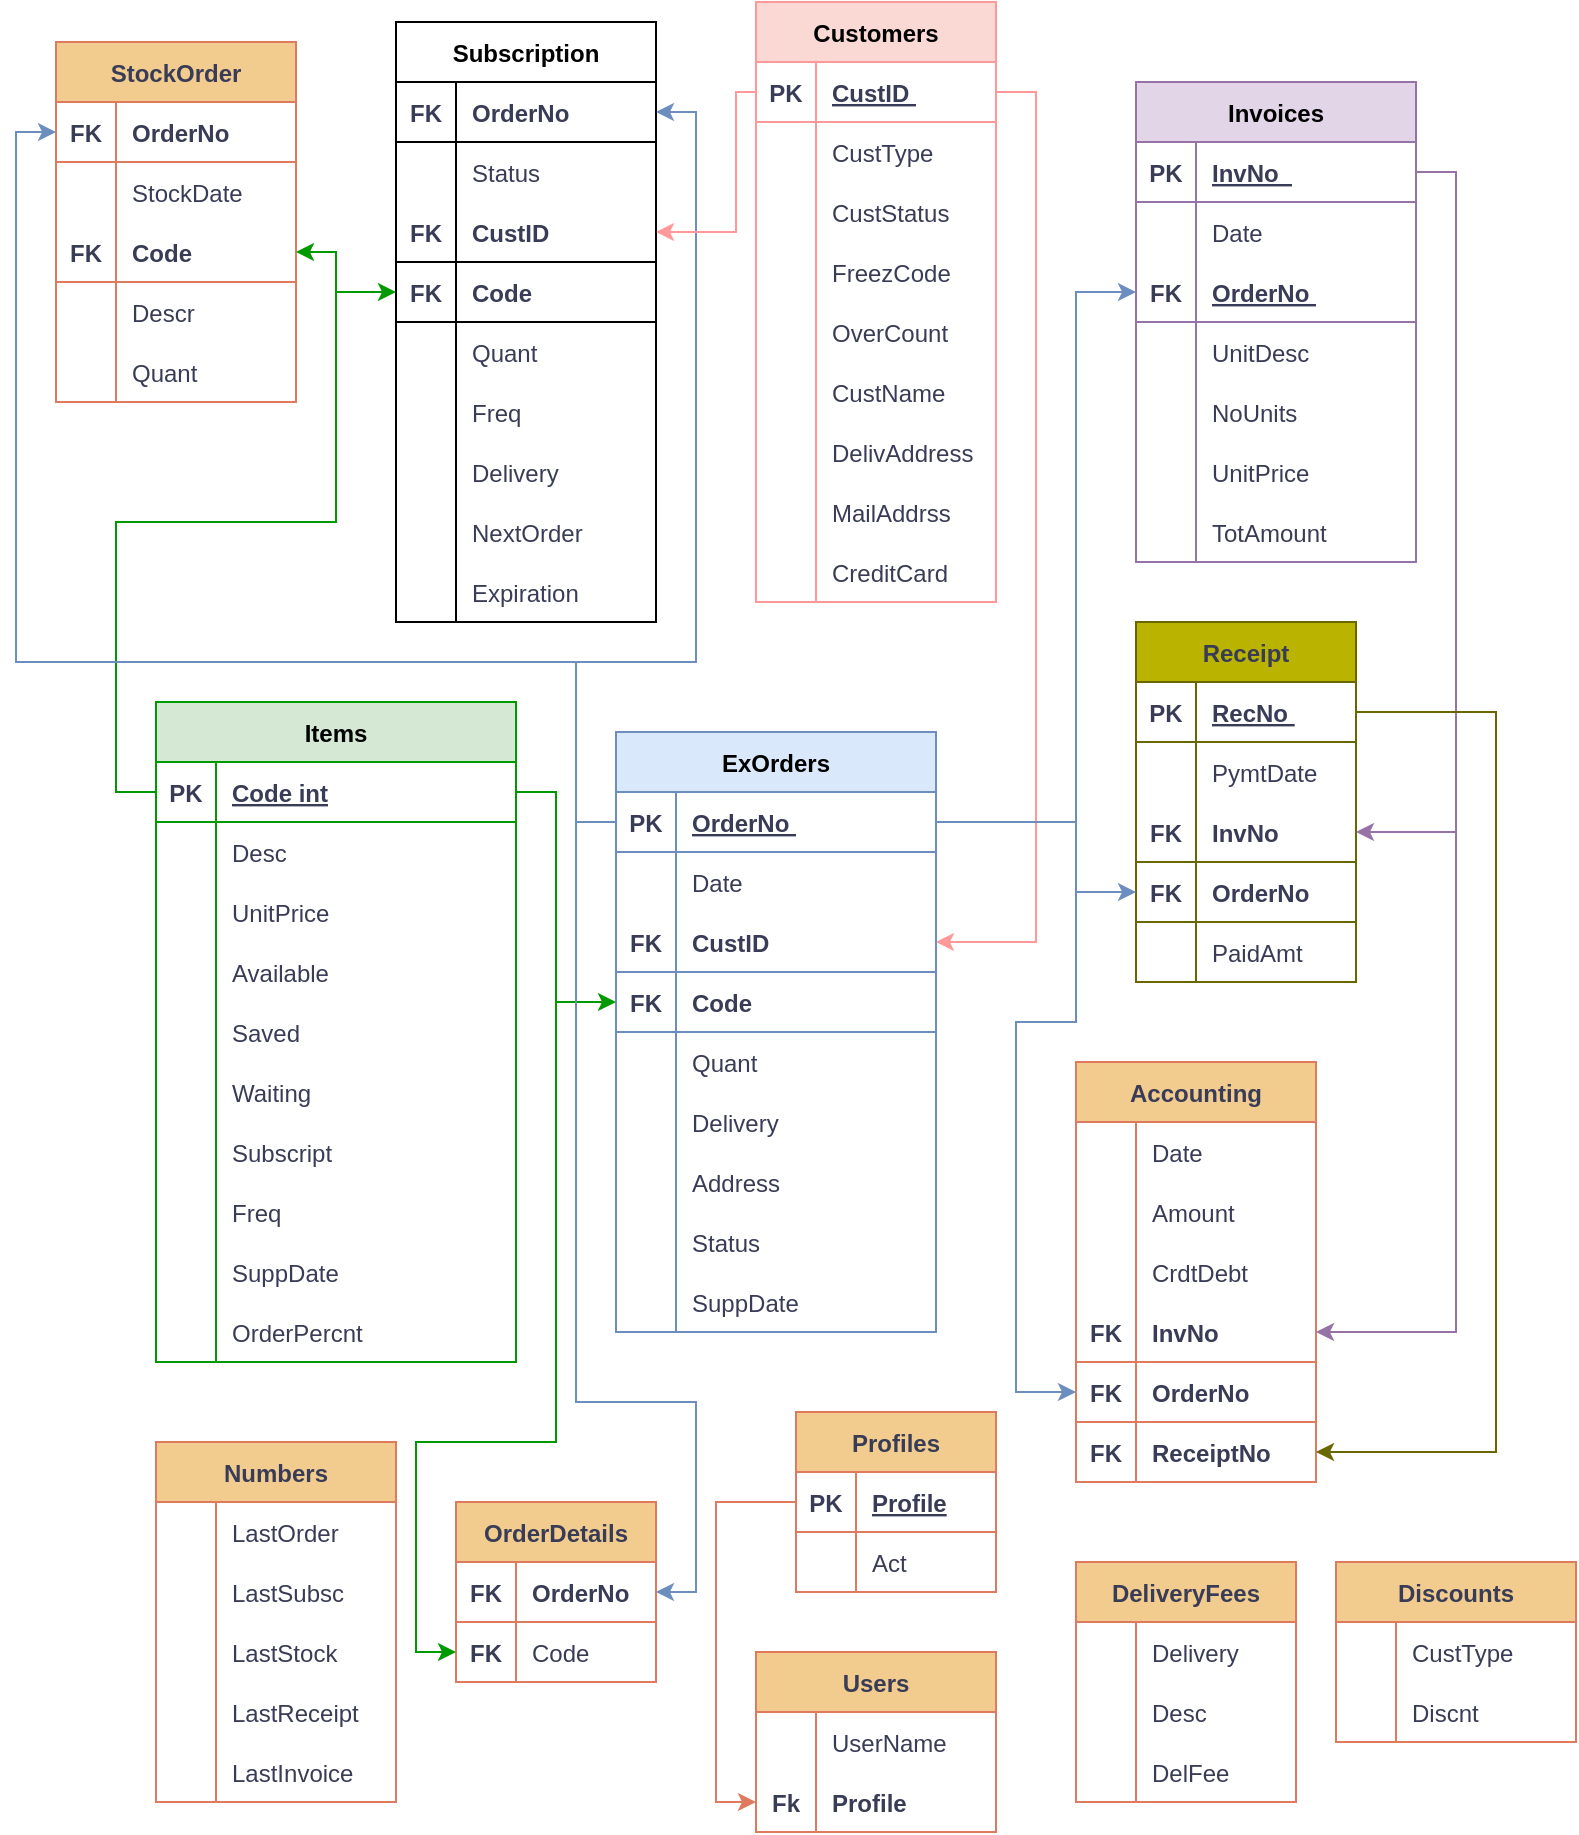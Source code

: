 <mxfile version="24.7.17" pages="2">
  <diagram name="Page-1" id="yEGll9FPXvhf9yuERp_A">
    <mxGraphModel dx="3915" dy="855" grid="1" gridSize="10" guides="1" tooltips="1" connect="1" arrows="1" fold="1" page="1" pageScale="1" pageWidth="827" pageHeight="1169" math="0" shadow="0">
      <root>
        <mxCell id="0" />
        <mxCell id="1" parent="0" />
        <mxCell id="HmzSfwOKwj8Bq_koUTHl-33" value="Items" style="shape=table;startSize=30;container=1;collapsible=1;childLayout=tableLayout;fixedRows=1;rowLines=0;fontStyle=1;align=center;resizeLast=1;fillColor=#d5e8d4;strokeColor=#009900;labelBackgroundColor=none;" parent="1" vertex="1">
          <mxGeometry x="-1580" y="360" width="180" height="330" as="geometry" />
        </mxCell>
        <mxCell id="HmzSfwOKwj8Bq_koUTHl-34" value="" style="shape=tableRow;horizontal=0;startSize=0;swimlaneHead=0;swimlaneBody=0;fillColor=none;collapsible=0;dropTarget=0;points=[[0,0.5],[1,0.5]];portConstraint=eastwest;strokeColor=#009900;top=0;left=0;right=0;bottom=1;labelBackgroundColor=none;fontColor=#393C56;" parent="HmzSfwOKwj8Bq_koUTHl-33" vertex="1">
          <mxGeometry y="30" width="180" height="30" as="geometry" />
        </mxCell>
        <mxCell id="HmzSfwOKwj8Bq_koUTHl-35" value="PK" style="shape=partialRectangle;overflow=hidden;connectable=0;fillColor=none;strokeColor=#009900;top=0;left=0;bottom=0;right=0;fontStyle=1;labelBackgroundColor=none;fontColor=#393C56;" parent="HmzSfwOKwj8Bq_koUTHl-34" vertex="1">
          <mxGeometry width="30" height="30" as="geometry">
            <mxRectangle width="30" height="30" as="alternateBounds" />
          </mxGeometry>
        </mxCell>
        <mxCell id="HmzSfwOKwj8Bq_koUTHl-36" value="Code int " style="shape=partialRectangle;overflow=hidden;connectable=0;fillColor=none;align=left;strokeColor=#009900;top=0;left=0;bottom=0;right=0;spacingLeft=6;fontStyle=5;labelBackgroundColor=none;fontColor=#393C56;" parent="HmzSfwOKwj8Bq_koUTHl-34" vertex="1">
          <mxGeometry x="30" width="150" height="30" as="geometry">
            <mxRectangle width="150" height="30" as="alternateBounds" />
          </mxGeometry>
        </mxCell>
        <mxCell id="HmzSfwOKwj8Bq_koUTHl-37" value="" style="shape=tableRow;horizontal=0;startSize=0;swimlaneHead=0;swimlaneBody=0;fillColor=none;collapsible=0;dropTarget=0;points=[[0,0.5],[1,0.5]];portConstraint=eastwest;strokeColor=#009900;top=0;left=0;right=0;bottom=0;labelBackgroundColor=none;fontColor=#393C56;" parent="HmzSfwOKwj8Bq_koUTHl-33" vertex="1">
          <mxGeometry y="60" width="180" height="30" as="geometry" />
        </mxCell>
        <mxCell id="HmzSfwOKwj8Bq_koUTHl-38" value="" style="shape=partialRectangle;overflow=hidden;connectable=0;fillColor=none;strokeColor=#009900;top=0;left=0;bottom=0;right=0;labelBackgroundColor=none;fontColor=#393C56;" parent="HmzSfwOKwj8Bq_koUTHl-37" vertex="1">
          <mxGeometry width="30" height="30" as="geometry">
            <mxRectangle width="30" height="30" as="alternateBounds" />
          </mxGeometry>
        </mxCell>
        <mxCell id="HmzSfwOKwj8Bq_koUTHl-39" value="Desc" style="shape=partialRectangle;overflow=hidden;connectable=0;fillColor=none;align=left;strokeColor=#009900;top=0;left=0;bottom=0;right=0;spacingLeft=6;labelBackgroundColor=none;fontColor=#393C56;" parent="HmzSfwOKwj8Bq_koUTHl-37" vertex="1">
          <mxGeometry x="30" width="150" height="30" as="geometry">
            <mxRectangle width="150" height="30" as="alternateBounds" />
          </mxGeometry>
        </mxCell>
        <mxCell id="HmzSfwOKwj8Bq_koUTHl-40" value="" style="shape=tableRow;horizontal=0;startSize=0;swimlaneHead=0;swimlaneBody=0;fillColor=none;collapsible=0;dropTarget=0;points=[[0,0.5],[1,0.5]];portConstraint=eastwest;strokeColor=#009900;top=0;left=0;right=0;bottom=0;labelBackgroundColor=none;fontColor=#393C56;" parent="HmzSfwOKwj8Bq_koUTHl-33" vertex="1">
          <mxGeometry y="90" width="180" height="30" as="geometry" />
        </mxCell>
        <mxCell id="HmzSfwOKwj8Bq_koUTHl-41" value="" style="shape=partialRectangle;overflow=hidden;connectable=0;fillColor=none;strokeColor=#009900;top=0;left=0;bottom=0;right=0;labelBackgroundColor=none;fontColor=#393C56;" parent="HmzSfwOKwj8Bq_koUTHl-40" vertex="1">
          <mxGeometry width="30" height="30" as="geometry">
            <mxRectangle width="30" height="30" as="alternateBounds" />
          </mxGeometry>
        </mxCell>
        <mxCell id="HmzSfwOKwj8Bq_koUTHl-42" value="UnitPrice " style="shape=partialRectangle;overflow=hidden;connectable=0;fillColor=none;align=left;strokeColor=#009900;top=0;left=0;bottom=0;right=0;spacingLeft=6;labelBackgroundColor=none;fontColor=#393C56;" parent="HmzSfwOKwj8Bq_koUTHl-40" vertex="1">
          <mxGeometry x="30" width="150" height="30" as="geometry">
            <mxRectangle width="150" height="30" as="alternateBounds" />
          </mxGeometry>
        </mxCell>
        <mxCell id="HmzSfwOKwj8Bq_koUTHl-43" value="" style="shape=tableRow;horizontal=0;startSize=0;swimlaneHead=0;swimlaneBody=0;fillColor=none;collapsible=0;dropTarget=0;points=[[0,0.5],[1,0.5]];portConstraint=eastwest;strokeColor=#009900;top=0;left=0;right=0;bottom=0;labelBackgroundColor=none;fontColor=#393C56;" parent="HmzSfwOKwj8Bq_koUTHl-33" vertex="1">
          <mxGeometry y="120" width="180" height="30" as="geometry" />
        </mxCell>
        <mxCell id="HmzSfwOKwj8Bq_koUTHl-44" value="" style="shape=partialRectangle;overflow=hidden;connectable=0;fillColor=none;strokeColor=#009900;top=0;left=0;bottom=0;right=0;labelBackgroundColor=none;fontColor=#393C56;" parent="HmzSfwOKwj8Bq_koUTHl-43" vertex="1">
          <mxGeometry width="30" height="30" as="geometry">
            <mxRectangle width="30" height="30" as="alternateBounds" />
          </mxGeometry>
        </mxCell>
        <mxCell id="HmzSfwOKwj8Bq_koUTHl-45" value="Available " style="shape=partialRectangle;overflow=hidden;connectable=0;fillColor=none;align=left;strokeColor=#009900;top=0;left=0;bottom=0;right=0;spacingLeft=6;labelBackgroundColor=none;fontColor=#393C56;" parent="HmzSfwOKwj8Bq_koUTHl-43" vertex="1">
          <mxGeometry x="30" width="150" height="30" as="geometry">
            <mxRectangle width="150" height="30" as="alternateBounds" />
          </mxGeometry>
        </mxCell>
        <mxCell id="HmzSfwOKwj8Bq_koUTHl-46" value="" style="shape=tableRow;horizontal=0;startSize=0;swimlaneHead=0;swimlaneBody=0;fillColor=none;collapsible=0;dropTarget=0;points=[[0,0.5],[1,0.5]];portConstraint=eastwest;strokeColor=#009900;top=0;left=0;right=0;bottom=0;labelBackgroundColor=none;fontColor=#393C56;" parent="HmzSfwOKwj8Bq_koUTHl-33" vertex="1">
          <mxGeometry y="150" width="180" height="30" as="geometry" />
        </mxCell>
        <mxCell id="HmzSfwOKwj8Bq_koUTHl-47" value="" style="shape=partialRectangle;overflow=hidden;connectable=0;fillColor=none;strokeColor=#009900;top=0;left=0;bottom=0;right=0;labelBackgroundColor=none;fontColor=#393C56;" parent="HmzSfwOKwj8Bq_koUTHl-46" vertex="1">
          <mxGeometry width="30" height="30" as="geometry">
            <mxRectangle width="30" height="30" as="alternateBounds" />
          </mxGeometry>
        </mxCell>
        <mxCell id="HmzSfwOKwj8Bq_koUTHl-48" value="Saved" style="shape=partialRectangle;overflow=hidden;connectable=0;fillColor=none;align=left;strokeColor=#009900;top=0;left=0;bottom=0;right=0;spacingLeft=6;labelBackgroundColor=none;fontColor=#393C56;" parent="HmzSfwOKwj8Bq_koUTHl-46" vertex="1">
          <mxGeometry x="30" width="150" height="30" as="geometry">
            <mxRectangle width="150" height="30" as="alternateBounds" />
          </mxGeometry>
        </mxCell>
        <mxCell id="HmzSfwOKwj8Bq_koUTHl-49" value="" style="shape=tableRow;horizontal=0;startSize=0;swimlaneHead=0;swimlaneBody=0;fillColor=none;collapsible=0;dropTarget=0;points=[[0,0.5],[1,0.5]];portConstraint=eastwest;strokeColor=#009900;top=0;left=0;right=0;bottom=0;labelBackgroundColor=none;fontColor=#393C56;" parent="HmzSfwOKwj8Bq_koUTHl-33" vertex="1">
          <mxGeometry y="180" width="180" height="30" as="geometry" />
        </mxCell>
        <mxCell id="HmzSfwOKwj8Bq_koUTHl-50" value="" style="shape=partialRectangle;overflow=hidden;connectable=0;fillColor=none;strokeColor=#009900;top=0;left=0;bottom=0;right=0;labelBackgroundColor=none;fontColor=#393C56;" parent="HmzSfwOKwj8Bq_koUTHl-49" vertex="1">
          <mxGeometry width="30" height="30" as="geometry">
            <mxRectangle width="30" height="30" as="alternateBounds" />
          </mxGeometry>
        </mxCell>
        <mxCell id="HmzSfwOKwj8Bq_koUTHl-51" value="Waiting " style="shape=partialRectangle;overflow=hidden;connectable=0;fillColor=none;align=left;strokeColor=#009900;top=0;left=0;bottom=0;right=0;spacingLeft=6;labelBackgroundColor=none;fontColor=#393C56;" parent="HmzSfwOKwj8Bq_koUTHl-49" vertex="1">
          <mxGeometry x="30" width="150" height="30" as="geometry">
            <mxRectangle width="150" height="30" as="alternateBounds" />
          </mxGeometry>
        </mxCell>
        <mxCell id="HmzSfwOKwj8Bq_koUTHl-52" value="" style="shape=tableRow;horizontal=0;startSize=0;swimlaneHead=0;swimlaneBody=0;fillColor=none;collapsible=0;dropTarget=0;points=[[0,0.5],[1,0.5]];portConstraint=eastwest;strokeColor=#009900;top=0;left=0;right=0;bottom=0;labelBackgroundColor=none;fontColor=#393C56;" parent="HmzSfwOKwj8Bq_koUTHl-33" vertex="1">
          <mxGeometry y="210" width="180" height="30" as="geometry" />
        </mxCell>
        <mxCell id="HmzSfwOKwj8Bq_koUTHl-53" value="" style="shape=partialRectangle;overflow=hidden;connectable=0;fillColor=none;strokeColor=#009900;top=0;left=0;bottom=0;right=0;labelBackgroundColor=none;fontColor=#393C56;" parent="HmzSfwOKwj8Bq_koUTHl-52" vertex="1">
          <mxGeometry width="30" height="30" as="geometry">
            <mxRectangle width="30" height="30" as="alternateBounds" />
          </mxGeometry>
        </mxCell>
        <mxCell id="HmzSfwOKwj8Bq_koUTHl-54" value="Subscript " style="shape=partialRectangle;overflow=hidden;connectable=0;fillColor=none;align=left;strokeColor=#009900;top=0;left=0;bottom=0;right=0;spacingLeft=6;labelBackgroundColor=none;fontColor=#393C56;" parent="HmzSfwOKwj8Bq_koUTHl-52" vertex="1">
          <mxGeometry x="30" width="150" height="30" as="geometry">
            <mxRectangle width="150" height="30" as="alternateBounds" />
          </mxGeometry>
        </mxCell>
        <mxCell id="HmzSfwOKwj8Bq_koUTHl-55" value="" style="shape=tableRow;horizontal=0;startSize=0;swimlaneHead=0;swimlaneBody=0;fillColor=none;collapsible=0;dropTarget=0;points=[[0,0.5],[1,0.5]];portConstraint=eastwest;strokeColor=#009900;top=0;left=0;right=0;bottom=0;labelBackgroundColor=none;fontColor=#393C56;" parent="HmzSfwOKwj8Bq_koUTHl-33" vertex="1">
          <mxGeometry y="240" width="180" height="30" as="geometry" />
        </mxCell>
        <mxCell id="HmzSfwOKwj8Bq_koUTHl-56" value="" style="shape=partialRectangle;overflow=hidden;connectable=0;fillColor=none;strokeColor=#009900;top=0;left=0;bottom=0;right=0;labelBackgroundColor=none;fontColor=#393C56;" parent="HmzSfwOKwj8Bq_koUTHl-55" vertex="1">
          <mxGeometry width="30" height="30" as="geometry">
            <mxRectangle width="30" height="30" as="alternateBounds" />
          </mxGeometry>
        </mxCell>
        <mxCell id="HmzSfwOKwj8Bq_koUTHl-57" value="Freq " style="shape=partialRectangle;overflow=hidden;connectable=0;fillColor=none;align=left;strokeColor=#009900;top=0;left=0;bottom=0;right=0;spacingLeft=6;labelBackgroundColor=none;fontColor=#393C56;" parent="HmzSfwOKwj8Bq_koUTHl-55" vertex="1">
          <mxGeometry x="30" width="150" height="30" as="geometry">
            <mxRectangle width="150" height="30" as="alternateBounds" />
          </mxGeometry>
        </mxCell>
        <mxCell id="HmzSfwOKwj8Bq_koUTHl-58" value="" style="shape=tableRow;horizontal=0;startSize=0;swimlaneHead=0;swimlaneBody=0;fillColor=none;collapsible=0;dropTarget=0;points=[[0,0.5],[1,0.5]];portConstraint=eastwest;strokeColor=#009900;top=0;left=0;right=0;bottom=0;labelBackgroundColor=none;fontColor=#393C56;" parent="HmzSfwOKwj8Bq_koUTHl-33" vertex="1">
          <mxGeometry y="270" width="180" height="30" as="geometry" />
        </mxCell>
        <mxCell id="HmzSfwOKwj8Bq_koUTHl-59" value="" style="shape=partialRectangle;overflow=hidden;connectable=0;fillColor=none;strokeColor=#009900;top=0;left=0;bottom=0;right=0;labelBackgroundColor=none;fontColor=#393C56;" parent="HmzSfwOKwj8Bq_koUTHl-58" vertex="1">
          <mxGeometry width="30" height="30" as="geometry">
            <mxRectangle width="30" height="30" as="alternateBounds" />
          </mxGeometry>
        </mxCell>
        <mxCell id="HmzSfwOKwj8Bq_koUTHl-60" value="SuppDate " style="shape=partialRectangle;overflow=hidden;connectable=0;fillColor=none;align=left;strokeColor=#009900;top=0;left=0;bottom=0;right=0;spacingLeft=6;labelBackgroundColor=none;fontColor=#393C56;" parent="HmzSfwOKwj8Bq_koUTHl-58" vertex="1">
          <mxGeometry x="30" width="150" height="30" as="geometry">
            <mxRectangle width="150" height="30" as="alternateBounds" />
          </mxGeometry>
        </mxCell>
        <mxCell id="HmzSfwOKwj8Bq_koUTHl-61" value="" style="shape=tableRow;horizontal=0;startSize=0;swimlaneHead=0;swimlaneBody=0;fillColor=none;collapsible=0;dropTarget=0;points=[[0,0.5],[1,0.5]];portConstraint=eastwest;strokeColor=#009900;top=0;left=0;right=0;bottom=0;labelBackgroundColor=none;fontColor=#393C56;" parent="HmzSfwOKwj8Bq_koUTHl-33" vertex="1">
          <mxGeometry y="300" width="180" height="30" as="geometry" />
        </mxCell>
        <mxCell id="HmzSfwOKwj8Bq_koUTHl-62" value="" style="shape=partialRectangle;overflow=hidden;connectable=0;fillColor=none;strokeColor=#009900;top=0;left=0;bottom=0;right=0;labelBackgroundColor=none;fontColor=#393C56;" parent="HmzSfwOKwj8Bq_koUTHl-61" vertex="1">
          <mxGeometry width="30" height="30" as="geometry">
            <mxRectangle width="30" height="30" as="alternateBounds" />
          </mxGeometry>
        </mxCell>
        <mxCell id="HmzSfwOKwj8Bq_koUTHl-63" value="OrderPercnt" style="shape=partialRectangle;overflow=hidden;connectable=0;fillColor=none;align=left;strokeColor=#009900;top=0;left=0;bottom=0;right=0;spacingLeft=6;labelBackgroundColor=none;fontColor=#393C56;" parent="HmzSfwOKwj8Bq_koUTHl-61" vertex="1">
          <mxGeometry x="30" width="150" height="30" as="geometry">
            <mxRectangle width="150" height="30" as="alternateBounds" />
          </mxGeometry>
        </mxCell>
        <mxCell id="HmzSfwOKwj8Bq_koUTHl-95" value="Invoices" style="shape=table;startSize=30;container=1;collapsible=1;childLayout=tableLayout;fixedRows=1;rowLines=0;fontStyle=1;align=center;resizeLast=1;labelBackgroundColor=none;fillColor=#e1d5e7;strokeColor=#9673A6;" parent="1" vertex="1">
          <mxGeometry x="-1090" y="50" width="140" height="240" as="geometry" />
        </mxCell>
        <mxCell id="HmzSfwOKwj8Bq_koUTHl-99" value="" style="shape=tableRow;horizontal=0;startSize=0;swimlaneHead=0;swimlaneBody=0;fillColor=none;collapsible=0;dropTarget=0;points=[[0,0.5],[1,0.5]];portConstraint=eastwest;strokeColor=#9673A6;top=0;left=0;right=0;bottom=1;labelBackgroundColor=none;fontColor=#393C56;" parent="HmzSfwOKwj8Bq_koUTHl-95" vertex="1">
          <mxGeometry y="30" width="140" height="30" as="geometry" />
        </mxCell>
        <mxCell id="HmzSfwOKwj8Bq_koUTHl-100" value="PK" style="shape=partialRectangle;overflow=hidden;connectable=0;fillColor=none;strokeColor=#9673A6;top=0;left=0;bottom=0;right=0;fontStyle=1;labelBackgroundColor=none;fontColor=#393C56;" parent="HmzSfwOKwj8Bq_koUTHl-99" vertex="1">
          <mxGeometry width="30" height="30" as="geometry">
            <mxRectangle width="30" height="30" as="alternateBounds" />
          </mxGeometry>
        </mxCell>
        <mxCell id="HmzSfwOKwj8Bq_koUTHl-101" value="InvNo  " style="shape=partialRectangle;overflow=hidden;connectable=0;fillColor=none;align=left;strokeColor=#9673A6;top=0;left=0;bottom=0;right=0;spacingLeft=6;fontStyle=5;labelBackgroundColor=none;fontColor=#393C56;" parent="HmzSfwOKwj8Bq_koUTHl-99" vertex="1">
          <mxGeometry x="30" width="110" height="30" as="geometry">
            <mxRectangle width="110" height="30" as="alternateBounds" />
          </mxGeometry>
        </mxCell>
        <mxCell id="HmzSfwOKwj8Bq_koUTHl-102" value="" style="shape=tableRow;horizontal=0;startSize=0;swimlaneHead=0;swimlaneBody=0;fillColor=none;collapsible=0;dropTarget=0;points=[[0,0.5],[1,0.5]];portConstraint=eastwest;strokeColor=#9673A6;top=0;left=0;right=0;bottom=0;labelBackgroundColor=none;fontColor=#393C56;" parent="HmzSfwOKwj8Bq_koUTHl-95" vertex="1">
          <mxGeometry y="60" width="140" height="30" as="geometry" />
        </mxCell>
        <mxCell id="HmzSfwOKwj8Bq_koUTHl-103" value="" style="shape=partialRectangle;overflow=hidden;connectable=0;fillColor=none;strokeColor=#9673A6;top=0;left=0;bottom=0;right=0;labelBackgroundColor=none;fontColor=#393C56;" parent="HmzSfwOKwj8Bq_koUTHl-102" vertex="1">
          <mxGeometry width="30" height="30" as="geometry">
            <mxRectangle width="30" height="30" as="alternateBounds" />
          </mxGeometry>
        </mxCell>
        <mxCell id="HmzSfwOKwj8Bq_koUTHl-104" value="Date" style="shape=partialRectangle;overflow=hidden;connectable=0;fillColor=none;align=left;strokeColor=#9673A6;top=0;left=0;bottom=0;right=0;spacingLeft=6;labelBackgroundColor=none;fontColor=#393C56;" parent="HmzSfwOKwj8Bq_koUTHl-102" vertex="1">
          <mxGeometry x="30" width="110" height="30" as="geometry">
            <mxRectangle width="110" height="30" as="alternateBounds" />
          </mxGeometry>
        </mxCell>
        <mxCell id="HmzSfwOKwj8Bq_koUTHl-96" value="" style="shape=tableRow;horizontal=0;startSize=0;swimlaneHead=0;swimlaneBody=0;fillColor=none;collapsible=0;dropTarget=0;points=[[0,0.5],[1,0.5]];portConstraint=eastwest;strokeColor=#9673A6;top=0;left=0;right=0;bottom=1;labelBackgroundColor=none;fontColor=#393C56;" parent="HmzSfwOKwj8Bq_koUTHl-95" vertex="1">
          <mxGeometry y="90" width="140" height="30" as="geometry" />
        </mxCell>
        <mxCell id="HmzSfwOKwj8Bq_koUTHl-97" value="FK" style="shape=partialRectangle;overflow=hidden;connectable=0;fillColor=none;strokeColor=#9673A6;top=0;left=0;bottom=0;right=0;fontStyle=1;labelBackgroundColor=none;fontColor=#393C56;" parent="HmzSfwOKwj8Bq_koUTHl-96" vertex="1">
          <mxGeometry width="30" height="30" as="geometry">
            <mxRectangle width="30" height="30" as="alternateBounds" />
          </mxGeometry>
        </mxCell>
        <mxCell id="HmzSfwOKwj8Bq_koUTHl-98" value="OrderNo " style="shape=partialRectangle;overflow=hidden;connectable=0;fillColor=none;align=left;strokeColor=#9673A6;top=0;left=0;bottom=0;right=0;spacingLeft=6;fontStyle=5;labelBackgroundColor=none;fontColor=#393C56;" parent="HmzSfwOKwj8Bq_koUTHl-96" vertex="1">
          <mxGeometry x="30" width="110" height="30" as="geometry">
            <mxRectangle width="110" height="30" as="alternateBounds" />
          </mxGeometry>
        </mxCell>
        <mxCell id="HmzSfwOKwj8Bq_koUTHl-105" value="" style="shape=tableRow;horizontal=0;startSize=0;swimlaneHead=0;swimlaneBody=0;fillColor=none;collapsible=0;dropTarget=0;points=[[0,0.5],[1,0.5]];portConstraint=eastwest;strokeColor=#9673A6;top=0;left=0;right=0;bottom=0;labelBackgroundColor=none;fontColor=#393C56;" parent="HmzSfwOKwj8Bq_koUTHl-95" vertex="1">
          <mxGeometry y="120" width="140" height="30" as="geometry" />
        </mxCell>
        <mxCell id="HmzSfwOKwj8Bq_koUTHl-106" value="" style="shape=partialRectangle;overflow=hidden;connectable=0;fillColor=none;strokeColor=#9673A6;top=0;left=0;bottom=0;right=0;labelBackgroundColor=none;fontColor=#393C56;" parent="HmzSfwOKwj8Bq_koUTHl-105" vertex="1">
          <mxGeometry width="30" height="30" as="geometry">
            <mxRectangle width="30" height="30" as="alternateBounds" />
          </mxGeometry>
        </mxCell>
        <mxCell id="HmzSfwOKwj8Bq_koUTHl-107" value="UnitDesc " style="shape=partialRectangle;overflow=hidden;connectable=0;fillColor=none;align=left;strokeColor=#9673A6;top=0;left=0;bottom=0;right=0;spacingLeft=6;labelBackgroundColor=none;fontColor=#393C56;" parent="HmzSfwOKwj8Bq_koUTHl-105" vertex="1">
          <mxGeometry x="30" width="110" height="30" as="geometry">
            <mxRectangle width="110" height="30" as="alternateBounds" />
          </mxGeometry>
        </mxCell>
        <mxCell id="HmzSfwOKwj8Bq_koUTHl-108" value="" style="shape=tableRow;horizontal=0;startSize=0;swimlaneHead=0;swimlaneBody=0;fillColor=none;collapsible=0;dropTarget=0;points=[[0,0.5],[1,0.5]];portConstraint=eastwest;strokeColor=#9673A6;top=0;left=0;right=0;bottom=0;labelBackgroundColor=none;fontColor=#393C56;" parent="HmzSfwOKwj8Bq_koUTHl-95" vertex="1">
          <mxGeometry y="150" width="140" height="30" as="geometry" />
        </mxCell>
        <mxCell id="HmzSfwOKwj8Bq_koUTHl-109" value="" style="shape=partialRectangle;overflow=hidden;connectable=0;fillColor=none;strokeColor=#9673A6;top=0;left=0;bottom=0;right=0;labelBackgroundColor=none;fontColor=#393C56;" parent="HmzSfwOKwj8Bq_koUTHl-108" vertex="1">
          <mxGeometry width="30" height="30" as="geometry">
            <mxRectangle width="30" height="30" as="alternateBounds" />
          </mxGeometry>
        </mxCell>
        <mxCell id="HmzSfwOKwj8Bq_koUTHl-110" value="NoUnits" style="shape=partialRectangle;overflow=hidden;connectable=0;fillColor=none;align=left;strokeColor=#9673A6;top=0;left=0;bottom=0;right=0;spacingLeft=6;labelBackgroundColor=none;fontColor=#393C56;" parent="HmzSfwOKwj8Bq_koUTHl-108" vertex="1">
          <mxGeometry x="30" width="110" height="30" as="geometry">
            <mxRectangle width="110" height="30" as="alternateBounds" />
          </mxGeometry>
        </mxCell>
        <mxCell id="HmzSfwOKwj8Bq_koUTHl-111" value="" style="shape=tableRow;horizontal=0;startSize=0;swimlaneHead=0;swimlaneBody=0;fillColor=none;collapsible=0;dropTarget=0;points=[[0,0.5],[1,0.5]];portConstraint=eastwest;strokeColor=#9673A6;top=0;left=0;right=0;bottom=0;labelBackgroundColor=none;fontColor=#393C56;" parent="HmzSfwOKwj8Bq_koUTHl-95" vertex="1">
          <mxGeometry y="180" width="140" height="30" as="geometry" />
        </mxCell>
        <mxCell id="HmzSfwOKwj8Bq_koUTHl-112" value="" style="shape=partialRectangle;overflow=hidden;connectable=0;fillColor=none;strokeColor=#9673A6;top=0;left=0;bottom=0;right=0;labelBackgroundColor=none;fontColor=#393C56;" parent="HmzSfwOKwj8Bq_koUTHl-111" vertex="1">
          <mxGeometry width="30" height="30" as="geometry">
            <mxRectangle width="30" height="30" as="alternateBounds" />
          </mxGeometry>
        </mxCell>
        <mxCell id="HmzSfwOKwj8Bq_koUTHl-113" value="UnitPrice " style="shape=partialRectangle;overflow=hidden;connectable=0;fillColor=none;align=left;strokeColor=#9673A6;top=0;left=0;bottom=0;right=0;spacingLeft=6;labelBackgroundColor=none;fontColor=#393C56;" parent="HmzSfwOKwj8Bq_koUTHl-111" vertex="1">
          <mxGeometry x="30" width="110" height="30" as="geometry">
            <mxRectangle width="110" height="30" as="alternateBounds" />
          </mxGeometry>
        </mxCell>
        <mxCell id="HmzSfwOKwj8Bq_koUTHl-114" value="" style="shape=tableRow;horizontal=0;startSize=0;swimlaneHead=0;swimlaneBody=0;fillColor=none;collapsible=0;dropTarget=0;points=[[0,0.5],[1,0.5]];portConstraint=eastwest;strokeColor=#9673A6;top=0;left=0;right=0;bottom=0;labelBackgroundColor=none;fontColor=#393C56;" parent="HmzSfwOKwj8Bq_koUTHl-95" vertex="1">
          <mxGeometry y="210" width="140" height="30" as="geometry" />
        </mxCell>
        <mxCell id="HmzSfwOKwj8Bq_koUTHl-115" value="" style="shape=partialRectangle;overflow=hidden;connectable=0;fillColor=none;strokeColor=#9673A6;top=0;left=0;bottom=0;right=0;labelBackgroundColor=none;fontColor=#393C56;" parent="HmzSfwOKwj8Bq_koUTHl-114" vertex="1">
          <mxGeometry width="30" height="30" as="geometry">
            <mxRectangle width="30" height="30" as="alternateBounds" />
          </mxGeometry>
        </mxCell>
        <mxCell id="HmzSfwOKwj8Bq_koUTHl-116" value="TotAmount " style="shape=partialRectangle;overflow=hidden;connectable=0;fillColor=none;align=left;strokeColor=#9673A6;top=0;left=0;bottom=0;right=0;spacingLeft=6;labelBackgroundColor=none;fontColor=#393C56;" parent="HmzSfwOKwj8Bq_koUTHl-114" vertex="1">
          <mxGeometry x="30" width="110" height="30" as="geometry">
            <mxRectangle width="110" height="30" as="alternateBounds" />
          </mxGeometry>
        </mxCell>
        <mxCell id="HmzSfwOKwj8Bq_koUTHl-120" value="Customers" style="shape=table;startSize=30;container=1;collapsible=1;childLayout=tableLayout;fixedRows=1;rowLines=0;fontStyle=1;align=center;resizeLast=1;labelBackgroundColor=none;fillColor=#fad9d5;strokeColor=#FF9999;" parent="1" vertex="1">
          <mxGeometry x="-1280" y="10" width="120" height="300" as="geometry" />
        </mxCell>
        <mxCell id="HmzSfwOKwj8Bq_koUTHl-121" value="" style="shape=tableRow;horizontal=0;startSize=0;swimlaneHead=0;swimlaneBody=0;fillColor=none;collapsible=0;dropTarget=0;points=[[0,0.5],[1,0.5]];portConstraint=eastwest;strokeColor=#FF9999;top=0;left=0;right=0;bottom=1;labelBackgroundColor=none;fontColor=#393C56;" parent="HmzSfwOKwj8Bq_koUTHl-120" vertex="1">
          <mxGeometry y="30" width="120" height="30" as="geometry" />
        </mxCell>
        <mxCell id="HmzSfwOKwj8Bq_koUTHl-122" value="PK" style="shape=partialRectangle;overflow=hidden;connectable=0;fillColor=none;strokeColor=#FF9999;top=0;left=0;bottom=0;right=0;fontStyle=1;labelBackgroundColor=none;fontColor=#393C56;" parent="HmzSfwOKwj8Bq_koUTHl-121" vertex="1">
          <mxGeometry width="30" height="30" as="geometry">
            <mxRectangle width="30" height="30" as="alternateBounds" />
          </mxGeometry>
        </mxCell>
        <mxCell id="HmzSfwOKwj8Bq_koUTHl-123" value="CustID " style="shape=partialRectangle;overflow=hidden;connectable=0;fillColor=none;align=left;strokeColor=#FF9999;top=0;left=0;bottom=0;right=0;spacingLeft=6;fontStyle=5;labelBackgroundColor=none;fontColor=#393C56;" parent="HmzSfwOKwj8Bq_koUTHl-121" vertex="1">
          <mxGeometry x="30" width="90" height="30" as="geometry">
            <mxRectangle width="90" height="30" as="alternateBounds" />
          </mxGeometry>
        </mxCell>
        <mxCell id="HmzSfwOKwj8Bq_koUTHl-124" value="" style="shape=tableRow;horizontal=0;startSize=0;swimlaneHead=0;swimlaneBody=0;fillColor=none;collapsible=0;dropTarget=0;points=[[0,0.5],[1,0.5]];portConstraint=eastwest;strokeColor=#FF9999;top=0;left=0;right=0;bottom=0;labelBackgroundColor=none;fontColor=#393C56;" parent="HmzSfwOKwj8Bq_koUTHl-120" vertex="1">
          <mxGeometry y="60" width="120" height="30" as="geometry" />
        </mxCell>
        <mxCell id="HmzSfwOKwj8Bq_koUTHl-125" value="" style="shape=partialRectangle;overflow=hidden;connectable=0;fillColor=none;strokeColor=#FF9999;top=0;left=0;bottom=0;right=0;labelBackgroundColor=none;fontColor=#393C56;" parent="HmzSfwOKwj8Bq_koUTHl-124" vertex="1">
          <mxGeometry width="30" height="30" as="geometry">
            <mxRectangle width="30" height="30" as="alternateBounds" />
          </mxGeometry>
        </mxCell>
        <mxCell id="HmzSfwOKwj8Bq_koUTHl-126" value="CustType" style="shape=partialRectangle;overflow=hidden;connectable=0;fillColor=none;align=left;strokeColor=#FF9999;top=0;left=0;bottom=0;right=0;spacingLeft=6;labelBackgroundColor=none;fontColor=#393C56;" parent="HmzSfwOKwj8Bq_koUTHl-124" vertex="1">
          <mxGeometry x="30" width="90" height="30" as="geometry">
            <mxRectangle width="90" height="30" as="alternateBounds" />
          </mxGeometry>
        </mxCell>
        <mxCell id="HmzSfwOKwj8Bq_koUTHl-127" value="" style="shape=tableRow;horizontal=0;startSize=0;swimlaneHead=0;swimlaneBody=0;fillColor=none;collapsible=0;dropTarget=0;points=[[0,0.5],[1,0.5]];portConstraint=eastwest;strokeColor=#FF9999;top=0;left=0;right=0;bottom=0;labelBackgroundColor=none;fontColor=#393C56;" parent="HmzSfwOKwj8Bq_koUTHl-120" vertex="1">
          <mxGeometry y="90" width="120" height="30" as="geometry" />
        </mxCell>
        <mxCell id="HmzSfwOKwj8Bq_koUTHl-128" value="" style="shape=partialRectangle;overflow=hidden;connectable=0;fillColor=none;strokeColor=#FF9999;top=0;left=0;bottom=0;right=0;labelBackgroundColor=none;fontColor=#393C56;" parent="HmzSfwOKwj8Bq_koUTHl-127" vertex="1">
          <mxGeometry width="30" height="30" as="geometry">
            <mxRectangle width="30" height="30" as="alternateBounds" />
          </mxGeometry>
        </mxCell>
        <mxCell id="HmzSfwOKwj8Bq_koUTHl-129" value="CustStatus " style="shape=partialRectangle;overflow=hidden;connectable=0;fillColor=none;align=left;strokeColor=#FF9999;top=0;left=0;bottom=0;right=0;spacingLeft=6;labelBackgroundColor=none;fontColor=#393C56;" parent="HmzSfwOKwj8Bq_koUTHl-127" vertex="1">
          <mxGeometry x="30" width="90" height="30" as="geometry">
            <mxRectangle width="90" height="30" as="alternateBounds" />
          </mxGeometry>
        </mxCell>
        <mxCell id="HmzSfwOKwj8Bq_koUTHl-130" value="" style="shape=tableRow;horizontal=0;startSize=0;swimlaneHead=0;swimlaneBody=0;fillColor=none;collapsible=0;dropTarget=0;points=[[0,0.5],[1,0.5]];portConstraint=eastwest;strokeColor=#FF9999;top=0;left=0;right=0;bottom=0;labelBackgroundColor=none;fontColor=#393C56;" parent="HmzSfwOKwj8Bq_koUTHl-120" vertex="1">
          <mxGeometry y="120" width="120" height="30" as="geometry" />
        </mxCell>
        <mxCell id="HmzSfwOKwj8Bq_koUTHl-131" value="" style="shape=partialRectangle;overflow=hidden;connectable=0;fillColor=none;strokeColor=#FF9999;top=0;left=0;bottom=0;right=0;labelBackgroundColor=none;fontColor=#393C56;" parent="HmzSfwOKwj8Bq_koUTHl-130" vertex="1">
          <mxGeometry width="30" height="30" as="geometry">
            <mxRectangle width="30" height="30" as="alternateBounds" />
          </mxGeometry>
        </mxCell>
        <mxCell id="HmzSfwOKwj8Bq_koUTHl-132" value="FreezCode" style="shape=partialRectangle;overflow=hidden;connectable=0;fillColor=none;align=left;strokeColor=#FF9999;top=0;left=0;bottom=0;right=0;spacingLeft=6;labelBackgroundColor=none;fontColor=#393C56;" parent="HmzSfwOKwj8Bq_koUTHl-130" vertex="1">
          <mxGeometry x="30" width="90" height="30" as="geometry">
            <mxRectangle width="90" height="30" as="alternateBounds" />
          </mxGeometry>
        </mxCell>
        <mxCell id="HmzSfwOKwj8Bq_koUTHl-133" value="" style="shape=tableRow;horizontal=0;startSize=0;swimlaneHead=0;swimlaneBody=0;fillColor=none;collapsible=0;dropTarget=0;points=[[0,0.5],[1,0.5]];portConstraint=eastwest;strokeColor=#FF9999;top=0;left=0;right=0;bottom=0;labelBackgroundColor=none;fontColor=#393C56;" parent="HmzSfwOKwj8Bq_koUTHl-120" vertex="1">
          <mxGeometry y="150" width="120" height="30" as="geometry" />
        </mxCell>
        <mxCell id="HmzSfwOKwj8Bq_koUTHl-134" value="" style="shape=partialRectangle;overflow=hidden;connectable=0;fillColor=none;strokeColor=#FF9999;top=0;left=0;bottom=0;right=0;labelBackgroundColor=none;fontColor=#393C56;" parent="HmzSfwOKwj8Bq_koUTHl-133" vertex="1">
          <mxGeometry width="30" height="30" as="geometry">
            <mxRectangle width="30" height="30" as="alternateBounds" />
          </mxGeometry>
        </mxCell>
        <mxCell id="HmzSfwOKwj8Bq_koUTHl-135" value="OverCount" style="shape=partialRectangle;overflow=hidden;connectable=0;fillColor=none;align=left;strokeColor=#FF9999;top=0;left=0;bottom=0;right=0;spacingLeft=6;labelBackgroundColor=none;fontColor=#393C56;" parent="HmzSfwOKwj8Bq_koUTHl-133" vertex="1">
          <mxGeometry x="30" width="90" height="30" as="geometry">
            <mxRectangle width="90" height="30" as="alternateBounds" />
          </mxGeometry>
        </mxCell>
        <mxCell id="HmzSfwOKwj8Bq_koUTHl-136" value="" style="shape=tableRow;horizontal=0;startSize=0;swimlaneHead=0;swimlaneBody=0;fillColor=none;collapsible=0;dropTarget=0;points=[[0,0.5],[1,0.5]];portConstraint=eastwest;strokeColor=#FF9999;top=0;left=0;right=0;bottom=0;labelBackgroundColor=none;fontColor=#393C56;" parent="HmzSfwOKwj8Bq_koUTHl-120" vertex="1">
          <mxGeometry y="180" width="120" height="30" as="geometry" />
        </mxCell>
        <mxCell id="HmzSfwOKwj8Bq_koUTHl-137" value="" style="shape=partialRectangle;overflow=hidden;connectable=0;fillColor=none;strokeColor=#FF9999;top=0;left=0;bottom=0;right=0;labelBackgroundColor=none;fontColor=#393C56;" parent="HmzSfwOKwj8Bq_koUTHl-136" vertex="1">
          <mxGeometry width="30" height="30" as="geometry">
            <mxRectangle width="30" height="30" as="alternateBounds" />
          </mxGeometry>
        </mxCell>
        <mxCell id="HmzSfwOKwj8Bq_koUTHl-138" value="CustName" style="shape=partialRectangle;overflow=hidden;connectable=0;fillColor=none;align=left;strokeColor=#FF9999;top=0;left=0;bottom=0;right=0;spacingLeft=6;labelBackgroundColor=none;fontColor=#393C56;" parent="HmzSfwOKwj8Bq_koUTHl-136" vertex="1">
          <mxGeometry x="30" width="90" height="30" as="geometry">
            <mxRectangle width="90" height="30" as="alternateBounds" />
          </mxGeometry>
        </mxCell>
        <mxCell id="HmzSfwOKwj8Bq_koUTHl-139" value="" style="shape=tableRow;horizontal=0;startSize=0;swimlaneHead=0;swimlaneBody=0;fillColor=none;collapsible=0;dropTarget=0;points=[[0,0.5],[1,0.5]];portConstraint=eastwest;strokeColor=#FF9999;top=0;left=0;right=0;bottom=0;labelBackgroundColor=none;fontColor=#393C56;" parent="HmzSfwOKwj8Bq_koUTHl-120" vertex="1">
          <mxGeometry y="210" width="120" height="30" as="geometry" />
        </mxCell>
        <mxCell id="HmzSfwOKwj8Bq_koUTHl-140" value="" style="shape=partialRectangle;overflow=hidden;connectable=0;fillColor=none;strokeColor=#FF9999;top=0;left=0;bottom=0;right=0;labelBackgroundColor=none;fontColor=#393C56;" parent="HmzSfwOKwj8Bq_koUTHl-139" vertex="1">
          <mxGeometry width="30" height="30" as="geometry">
            <mxRectangle width="30" height="30" as="alternateBounds" />
          </mxGeometry>
        </mxCell>
        <mxCell id="HmzSfwOKwj8Bq_koUTHl-141" value="DelivAddress" style="shape=partialRectangle;overflow=hidden;connectable=0;fillColor=none;align=left;strokeColor=#FF9999;top=0;left=0;bottom=0;right=0;spacingLeft=6;labelBackgroundColor=none;fontColor=#393C56;" parent="HmzSfwOKwj8Bq_koUTHl-139" vertex="1">
          <mxGeometry x="30" width="90" height="30" as="geometry">
            <mxRectangle width="90" height="30" as="alternateBounds" />
          </mxGeometry>
        </mxCell>
        <mxCell id="HmzSfwOKwj8Bq_koUTHl-142" value="" style="shape=tableRow;horizontal=0;startSize=0;swimlaneHead=0;swimlaneBody=0;fillColor=none;collapsible=0;dropTarget=0;points=[[0,0.5],[1,0.5]];portConstraint=eastwest;strokeColor=#FF9999;top=0;left=0;right=0;bottom=0;labelBackgroundColor=none;fontColor=#393C56;" parent="HmzSfwOKwj8Bq_koUTHl-120" vertex="1">
          <mxGeometry y="240" width="120" height="30" as="geometry" />
        </mxCell>
        <mxCell id="HmzSfwOKwj8Bq_koUTHl-143" value="" style="shape=partialRectangle;overflow=hidden;connectable=0;fillColor=none;strokeColor=#FF9999;top=0;left=0;bottom=0;right=0;labelBackgroundColor=none;fontColor=#393C56;" parent="HmzSfwOKwj8Bq_koUTHl-142" vertex="1">
          <mxGeometry width="30" height="30" as="geometry">
            <mxRectangle width="30" height="30" as="alternateBounds" />
          </mxGeometry>
        </mxCell>
        <mxCell id="HmzSfwOKwj8Bq_koUTHl-144" value="MailAddrss" style="shape=partialRectangle;overflow=hidden;connectable=0;fillColor=none;align=left;strokeColor=#FF9999;top=0;left=0;bottom=0;right=0;spacingLeft=6;labelBackgroundColor=none;fontColor=#393C56;" parent="HmzSfwOKwj8Bq_koUTHl-142" vertex="1">
          <mxGeometry x="30" width="90" height="30" as="geometry">
            <mxRectangle width="90" height="30" as="alternateBounds" />
          </mxGeometry>
        </mxCell>
        <mxCell id="HmzSfwOKwj8Bq_koUTHl-145" value="" style="shape=tableRow;horizontal=0;startSize=0;swimlaneHead=0;swimlaneBody=0;fillColor=none;collapsible=0;dropTarget=0;points=[[0,0.5],[1,0.5]];portConstraint=eastwest;strokeColor=#FF9999;top=0;left=0;right=0;bottom=0;labelBackgroundColor=none;fontColor=#393C56;" parent="HmzSfwOKwj8Bq_koUTHl-120" vertex="1">
          <mxGeometry y="270" width="120" height="30" as="geometry" />
        </mxCell>
        <mxCell id="HmzSfwOKwj8Bq_koUTHl-146" value="" style="shape=partialRectangle;overflow=hidden;connectable=0;fillColor=none;strokeColor=#FF9999;top=0;left=0;bottom=0;right=0;labelBackgroundColor=none;fontColor=#393C56;" parent="HmzSfwOKwj8Bq_koUTHl-145" vertex="1">
          <mxGeometry width="30" height="30" as="geometry">
            <mxRectangle width="30" height="30" as="alternateBounds" />
          </mxGeometry>
        </mxCell>
        <mxCell id="HmzSfwOKwj8Bq_koUTHl-147" value="CreditCard" style="shape=partialRectangle;overflow=hidden;connectable=0;fillColor=none;align=left;strokeColor=#FF9999;top=0;left=0;bottom=0;right=0;spacingLeft=6;labelBackgroundColor=none;fontColor=#393C56;" parent="HmzSfwOKwj8Bq_koUTHl-145" vertex="1">
          <mxGeometry x="30" width="90" height="30" as="geometry">
            <mxRectangle width="90" height="30" as="alternateBounds" />
          </mxGeometry>
        </mxCell>
        <mxCell id="HmzSfwOKwj8Bq_koUTHl-148" value="Subscription" style="shape=table;startSize=30;container=1;collapsible=1;childLayout=tableLayout;fixedRows=1;rowLines=0;fontStyle=1;align=center;resizeLast=1;labelBackgroundColor=none;strokeColor=default;" parent="1" vertex="1">
          <mxGeometry x="-1460" y="20" width="130" height="300.0" as="geometry" />
        </mxCell>
        <mxCell id="HmzSfwOKwj8Bq_koUTHl-155" value="" style="shape=tableRow;horizontal=0;startSize=0;swimlaneHead=0;swimlaneBody=0;fillColor=none;collapsible=0;dropTarget=0;points=[[0,0.5],[1,0.5]];portConstraint=eastwest;strokeColor=default;top=0;left=0;right=0;bottom=1;labelBackgroundColor=none;fontColor=#393C56;" parent="HmzSfwOKwj8Bq_koUTHl-148" vertex="1">
          <mxGeometry y="30" width="130" height="30" as="geometry" />
        </mxCell>
        <mxCell id="HmzSfwOKwj8Bq_koUTHl-156" value="FK" style="shape=partialRectangle;overflow=hidden;connectable=0;fillColor=none;strokeColor=default;top=0;left=0;bottom=0;right=0;fontStyle=1;labelBackgroundColor=none;fontColor=#393C56;" parent="HmzSfwOKwj8Bq_koUTHl-155" vertex="1">
          <mxGeometry width="30" height="30" as="geometry">
            <mxRectangle width="30" height="30" as="alternateBounds" />
          </mxGeometry>
        </mxCell>
        <mxCell id="HmzSfwOKwj8Bq_koUTHl-157" value="OrderNo " style="shape=partialRectangle;overflow=hidden;connectable=0;fillColor=none;align=left;strokeColor=default;top=0;left=0;bottom=0;right=0;spacingLeft=6;fontStyle=1;labelBackgroundColor=none;fontColor=#393C56;" parent="HmzSfwOKwj8Bq_koUTHl-155" vertex="1">
          <mxGeometry x="30" width="100" height="30" as="geometry">
            <mxRectangle width="100" height="30" as="alternateBounds" />
          </mxGeometry>
        </mxCell>
        <mxCell id="HmzSfwOKwj8Bq_koUTHl-158" value="" style="shape=tableRow;horizontal=0;startSize=0;swimlaneHead=0;swimlaneBody=0;fillColor=none;collapsible=0;dropTarget=0;points=[[0,0.5],[1,0.5]];portConstraint=eastwest;strokeColor=default;top=0;left=0;right=0;bottom=0;labelBackgroundColor=none;fontColor=#393C56;" parent="HmzSfwOKwj8Bq_koUTHl-148" vertex="1">
          <mxGeometry y="60" width="130" height="30" as="geometry" />
        </mxCell>
        <mxCell id="HmzSfwOKwj8Bq_koUTHl-159" value="" style="shape=partialRectangle;overflow=hidden;connectable=0;fillColor=none;strokeColor=default;top=0;left=0;bottom=0;right=0;labelBackgroundColor=none;fontColor=#393C56;" parent="HmzSfwOKwj8Bq_koUTHl-158" vertex="1">
          <mxGeometry width="30" height="30" as="geometry">
            <mxRectangle width="30" height="30" as="alternateBounds" />
          </mxGeometry>
        </mxCell>
        <mxCell id="HmzSfwOKwj8Bq_koUTHl-160" value="Status" style="shape=partialRectangle;overflow=hidden;connectable=0;fillColor=none;align=left;strokeColor=default;top=0;left=0;bottom=0;right=0;spacingLeft=6;labelBackgroundColor=none;fontColor=#393C56;" parent="HmzSfwOKwj8Bq_koUTHl-158" vertex="1">
          <mxGeometry x="30" width="100" height="30" as="geometry">
            <mxRectangle width="100" height="30" as="alternateBounds" />
          </mxGeometry>
        </mxCell>
        <mxCell id="HmzSfwOKwj8Bq_koUTHl-152" value="" style="shape=tableRow;horizontal=0;startSize=0;swimlaneHead=0;swimlaneBody=0;fillColor=none;collapsible=0;dropTarget=0;points=[[0,0.5],[1,0.5]];portConstraint=eastwest;strokeColor=default;top=0;left=0;right=0;bottom=1;labelBackgroundColor=none;fontColor=#393C56;" parent="HmzSfwOKwj8Bq_koUTHl-148" vertex="1">
          <mxGeometry y="90" width="130" height="30" as="geometry" />
        </mxCell>
        <mxCell id="HmzSfwOKwj8Bq_koUTHl-153" value="FK" style="shape=partialRectangle;overflow=hidden;connectable=0;fillColor=none;strokeColor=default;top=0;left=0;bottom=0;right=0;fontStyle=1;labelBackgroundColor=none;fontColor=#393C56;" parent="HmzSfwOKwj8Bq_koUTHl-152" vertex="1">
          <mxGeometry width="30" height="30" as="geometry">
            <mxRectangle width="30" height="30" as="alternateBounds" />
          </mxGeometry>
        </mxCell>
        <mxCell id="HmzSfwOKwj8Bq_koUTHl-154" value="CustID " style="shape=partialRectangle;overflow=hidden;connectable=0;fillColor=none;align=left;strokeColor=default;top=0;left=0;bottom=0;right=0;spacingLeft=6;fontStyle=1;labelBackgroundColor=none;fontColor=#393C56;" parent="HmzSfwOKwj8Bq_koUTHl-152" vertex="1">
          <mxGeometry x="30" width="100" height="30" as="geometry">
            <mxRectangle width="100" height="30" as="alternateBounds" />
          </mxGeometry>
        </mxCell>
        <mxCell id="HmzSfwOKwj8Bq_koUTHl-149" value="" style="shape=tableRow;horizontal=0;startSize=0;swimlaneHead=0;swimlaneBody=0;fillColor=none;collapsible=0;dropTarget=0;points=[[0,0.5],[1,0.5]];portConstraint=eastwest;strokeColor=default;top=0;left=0;right=0;bottom=1;labelBackgroundColor=none;fontColor=#393C56;" parent="HmzSfwOKwj8Bq_koUTHl-148" vertex="1">
          <mxGeometry y="120" width="130" height="30" as="geometry" />
        </mxCell>
        <mxCell id="HmzSfwOKwj8Bq_koUTHl-150" value="FK" style="shape=partialRectangle;overflow=hidden;connectable=0;fillColor=none;strokeColor=default;top=0;left=0;bottom=0;right=0;fontStyle=1;labelBackgroundColor=none;fontColor=#393C56;" parent="HmzSfwOKwj8Bq_koUTHl-149" vertex="1">
          <mxGeometry width="30" height="30" as="geometry">
            <mxRectangle width="30" height="30" as="alternateBounds" />
          </mxGeometry>
        </mxCell>
        <mxCell id="HmzSfwOKwj8Bq_koUTHl-151" value="Code" style="shape=partialRectangle;overflow=hidden;connectable=0;fillColor=none;align=left;strokeColor=default;top=0;left=0;bottom=0;right=0;spacingLeft=6;fontStyle=1;labelBackgroundColor=none;fontColor=#393C56;" parent="HmzSfwOKwj8Bq_koUTHl-149" vertex="1">
          <mxGeometry x="30" width="100" height="30" as="geometry">
            <mxRectangle width="100" height="30" as="alternateBounds" />
          </mxGeometry>
        </mxCell>
        <mxCell id="HmzSfwOKwj8Bq_koUTHl-161" value="" style="shape=tableRow;horizontal=0;startSize=0;swimlaneHead=0;swimlaneBody=0;fillColor=none;collapsible=0;dropTarget=0;points=[[0,0.5],[1,0.5]];portConstraint=eastwest;strokeColor=default;top=0;left=0;right=0;bottom=0;labelBackgroundColor=none;fontColor=#393C56;" parent="HmzSfwOKwj8Bq_koUTHl-148" vertex="1">
          <mxGeometry y="150" width="130" height="30" as="geometry" />
        </mxCell>
        <mxCell id="HmzSfwOKwj8Bq_koUTHl-162" value="" style="shape=partialRectangle;overflow=hidden;connectable=0;fillColor=none;strokeColor=default;top=0;left=0;bottom=0;right=0;labelBackgroundColor=none;fontColor=#393C56;" parent="HmzSfwOKwj8Bq_koUTHl-161" vertex="1">
          <mxGeometry width="30" height="30" as="geometry">
            <mxRectangle width="30" height="30" as="alternateBounds" />
          </mxGeometry>
        </mxCell>
        <mxCell id="HmzSfwOKwj8Bq_koUTHl-163" value="Quant " style="shape=partialRectangle;overflow=hidden;connectable=0;fillColor=none;align=left;strokeColor=default;top=0;left=0;bottom=0;right=0;spacingLeft=6;labelBackgroundColor=none;fontColor=#393C56;" parent="HmzSfwOKwj8Bq_koUTHl-161" vertex="1">
          <mxGeometry x="30" width="100" height="30" as="geometry">
            <mxRectangle width="100" height="30" as="alternateBounds" />
          </mxGeometry>
        </mxCell>
        <mxCell id="HmzSfwOKwj8Bq_koUTHl-164" value="" style="shape=tableRow;horizontal=0;startSize=0;swimlaneHead=0;swimlaneBody=0;fillColor=none;collapsible=0;dropTarget=0;points=[[0,0.5],[1,0.5]];portConstraint=eastwest;strokeColor=default;top=0;left=0;right=0;bottom=0;labelBackgroundColor=none;fontColor=#393C56;" parent="HmzSfwOKwj8Bq_koUTHl-148" vertex="1">
          <mxGeometry y="180" width="130" height="30" as="geometry" />
        </mxCell>
        <mxCell id="HmzSfwOKwj8Bq_koUTHl-165" value="" style="shape=partialRectangle;overflow=hidden;connectable=0;fillColor=none;strokeColor=default;top=0;left=0;bottom=0;right=0;labelBackgroundColor=none;fontColor=#393C56;" parent="HmzSfwOKwj8Bq_koUTHl-164" vertex="1">
          <mxGeometry width="30" height="30" as="geometry">
            <mxRectangle width="30" height="30" as="alternateBounds" />
          </mxGeometry>
        </mxCell>
        <mxCell id="HmzSfwOKwj8Bq_koUTHl-166" value="Freq " style="shape=partialRectangle;overflow=hidden;connectable=0;fillColor=none;align=left;strokeColor=default;top=0;left=0;bottom=0;right=0;spacingLeft=6;labelBackgroundColor=none;fontColor=#393C56;" parent="HmzSfwOKwj8Bq_koUTHl-164" vertex="1">
          <mxGeometry x="30" width="100" height="30" as="geometry">
            <mxRectangle width="100" height="30" as="alternateBounds" />
          </mxGeometry>
        </mxCell>
        <mxCell id="HmzSfwOKwj8Bq_koUTHl-167" value="" style="shape=tableRow;horizontal=0;startSize=0;swimlaneHead=0;swimlaneBody=0;fillColor=none;collapsible=0;dropTarget=0;points=[[0,0.5],[1,0.5]];portConstraint=eastwest;strokeColor=default;top=0;left=0;right=0;bottom=0;labelBackgroundColor=none;fontColor=#393C56;" parent="HmzSfwOKwj8Bq_koUTHl-148" vertex="1">
          <mxGeometry y="210" width="130" height="30" as="geometry" />
        </mxCell>
        <mxCell id="HmzSfwOKwj8Bq_koUTHl-168" value="" style="shape=partialRectangle;overflow=hidden;connectable=0;fillColor=none;strokeColor=default;top=0;left=0;bottom=0;right=0;labelBackgroundColor=none;fontColor=#393C56;" parent="HmzSfwOKwj8Bq_koUTHl-167" vertex="1">
          <mxGeometry width="30" height="30" as="geometry">
            <mxRectangle width="30" height="30" as="alternateBounds" />
          </mxGeometry>
        </mxCell>
        <mxCell id="HmzSfwOKwj8Bq_koUTHl-169" value="Delivery " style="shape=partialRectangle;overflow=hidden;connectable=0;fillColor=none;align=left;strokeColor=default;top=0;left=0;bottom=0;right=0;spacingLeft=6;labelBackgroundColor=none;fontColor=#393C56;" parent="HmzSfwOKwj8Bq_koUTHl-167" vertex="1">
          <mxGeometry x="30" width="100" height="30" as="geometry">
            <mxRectangle width="100" height="30" as="alternateBounds" />
          </mxGeometry>
        </mxCell>
        <mxCell id="HmzSfwOKwj8Bq_koUTHl-170" value="" style="shape=tableRow;horizontal=0;startSize=0;swimlaneHead=0;swimlaneBody=0;fillColor=none;collapsible=0;dropTarget=0;points=[[0,0.5],[1,0.5]];portConstraint=eastwest;strokeColor=default;top=0;left=0;right=0;bottom=0;labelBackgroundColor=none;fontColor=#393C56;" parent="HmzSfwOKwj8Bq_koUTHl-148" vertex="1">
          <mxGeometry y="240" width="130" height="30" as="geometry" />
        </mxCell>
        <mxCell id="HmzSfwOKwj8Bq_koUTHl-171" value="" style="shape=partialRectangle;overflow=hidden;connectable=0;fillColor=none;strokeColor=default;top=0;left=0;bottom=0;right=0;labelBackgroundColor=none;fontColor=#393C56;" parent="HmzSfwOKwj8Bq_koUTHl-170" vertex="1">
          <mxGeometry width="30" height="30" as="geometry">
            <mxRectangle width="30" height="30" as="alternateBounds" />
          </mxGeometry>
        </mxCell>
        <mxCell id="HmzSfwOKwj8Bq_koUTHl-172" value="NextOrder" style="shape=partialRectangle;overflow=hidden;connectable=0;fillColor=none;align=left;strokeColor=default;top=0;left=0;bottom=0;right=0;spacingLeft=6;labelBackgroundColor=none;fontColor=#393C56;" parent="HmzSfwOKwj8Bq_koUTHl-170" vertex="1">
          <mxGeometry x="30" width="100" height="30" as="geometry">
            <mxRectangle width="100" height="30" as="alternateBounds" />
          </mxGeometry>
        </mxCell>
        <mxCell id="HmzSfwOKwj8Bq_koUTHl-173" value="" style="shape=tableRow;horizontal=0;startSize=0;swimlaneHead=0;swimlaneBody=0;fillColor=none;collapsible=0;dropTarget=0;points=[[0,0.5],[1,0.5]];portConstraint=eastwest;strokeColor=default;top=0;left=0;right=0;bottom=0;labelBackgroundColor=none;fontColor=#393C56;" parent="HmzSfwOKwj8Bq_koUTHl-148" vertex="1">
          <mxGeometry y="270" width="130" height="30" as="geometry" />
        </mxCell>
        <mxCell id="HmzSfwOKwj8Bq_koUTHl-174" value="" style="shape=partialRectangle;overflow=hidden;connectable=0;fillColor=none;strokeColor=default;top=0;left=0;bottom=0;right=0;labelBackgroundColor=none;fontColor=#393C56;" parent="HmzSfwOKwj8Bq_koUTHl-173" vertex="1">
          <mxGeometry width="30" height="30" as="geometry">
            <mxRectangle width="30" height="30" as="alternateBounds" />
          </mxGeometry>
        </mxCell>
        <mxCell id="HmzSfwOKwj8Bq_koUTHl-175" value="Expiration " style="shape=partialRectangle;overflow=hidden;connectable=0;fillColor=none;align=left;strokeColor=default;top=0;left=0;bottom=0;right=0;spacingLeft=6;labelBackgroundColor=none;fontColor=#393C56;" parent="HmzSfwOKwj8Bq_koUTHl-173" vertex="1">
          <mxGeometry x="30" width="100" height="30" as="geometry">
            <mxRectangle width="100" height="30" as="alternateBounds" />
          </mxGeometry>
        </mxCell>
        <mxCell id="HmzSfwOKwj8Bq_koUTHl-185" value="Receipt" style="shape=table;startSize=30;container=1;collapsible=1;childLayout=tableLayout;fixedRows=1;rowLines=0;fontStyle=1;align=center;resizeLast=1;labelBackgroundColor=none;fillColor=#BAB400;strokeColor=#6B6700;fontColor=#393C56;" parent="1" vertex="1">
          <mxGeometry x="-1090" y="320" width="110" height="180" as="geometry" />
        </mxCell>
        <mxCell id="HmzSfwOKwj8Bq_koUTHl-192" value="" style="shape=tableRow;horizontal=0;startSize=0;swimlaneHead=0;swimlaneBody=0;fillColor=none;collapsible=0;dropTarget=0;points=[[0,0.5],[1,0.5]];portConstraint=eastwest;strokeColor=#6B6700;top=0;left=0;right=0;bottom=1;labelBackgroundColor=none;fontColor=#393C56;" parent="HmzSfwOKwj8Bq_koUTHl-185" vertex="1">
          <mxGeometry y="30" width="110" height="30" as="geometry" />
        </mxCell>
        <mxCell id="HmzSfwOKwj8Bq_koUTHl-193" value="PK" style="shape=partialRectangle;overflow=hidden;connectable=0;fillColor=none;strokeColor=#6B6700;top=0;left=0;bottom=0;right=0;fontStyle=1;labelBackgroundColor=none;fontColor=#393C56;" parent="HmzSfwOKwj8Bq_koUTHl-192" vertex="1">
          <mxGeometry width="30" height="30" as="geometry">
            <mxRectangle width="30" height="30" as="alternateBounds" />
          </mxGeometry>
        </mxCell>
        <mxCell id="HmzSfwOKwj8Bq_koUTHl-194" value="RecNo " style="shape=partialRectangle;overflow=hidden;connectable=0;fillColor=none;align=left;strokeColor=#6B6700;top=0;left=0;bottom=0;right=0;spacingLeft=6;fontStyle=5;labelBackgroundColor=none;fontColor=#393C56;" parent="HmzSfwOKwj8Bq_koUTHl-192" vertex="1">
          <mxGeometry x="30" width="80" height="30" as="geometry">
            <mxRectangle width="80" height="30" as="alternateBounds" />
          </mxGeometry>
        </mxCell>
        <mxCell id="HmzSfwOKwj8Bq_koUTHl-195" value="" style="shape=tableRow;horizontal=0;startSize=0;swimlaneHead=0;swimlaneBody=0;fillColor=none;collapsible=0;dropTarget=0;points=[[0,0.5],[1,0.5]];portConstraint=eastwest;strokeColor=#6B6700;top=0;left=0;right=0;bottom=0;labelBackgroundColor=none;fontColor=#393C56;" parent="HmzSfwOKwj8Bq_koUTHl-185" vertex="1">
          <mxGeometry y="60" width="110" height="30" as="geometry" />
        </mxCell>
        <mxCell id="HmzSfwOKwj8Bq_koUTHl-196" value="" style="shape=partialRectangle;overflow=hidden;connectable=0;fillColor=none;strokeColor=#6B6700;top=0;left=0;bottom=0;right=0;labelBackgroundColor=none;fontColor=#393C56;" parent="HmzSfwOKwj8Bq_koUTHl-195" vertex="1">
          <mxGeometry width="30" height="30" as="geometry">
            <mxRectangle width="30" height="30" as="alternateBounds" />
          </mxGeometry>
        </mxCell>
        <mxCell id="HmzSfwOKwj8Bq_koUTHl-197" value="PymtDate " style="shape=partialRectangle;overflow=hidden;connectable=0;fillColor=none;align=left;strokeColor=#6B6700;top=0;left=0;bottom=0;right=0;spacingLeft=6;labelBackgroundColor=none;fontColor=#393C56;" parent="HmzSfwOKwj8Bq_koUTHl-195" vertex="1">
          <mxGeometry x="30" width="80" height="30" as="geometry">
            <mxRectangle width="80" height="30" as="alternateBounds" />
          </mxGeometry>
        </mxCell>
        <mxCell id="HmzSfwOKwj8Bq_koUTHl-189" value="" style="shape=tableRow;horizontal=0;startSize=0;swimlaneHead=0;swimlaneBody=0;fillColor=none;collapsible=0;dropTarget=0;points=[[0,0.5],[1,0.5]];portConstraint=eastwest;strokeColor=#6B6700;top=0;left=0;right=0;bottom=1;labelBackgroundColor=none;fontColor=#393C56;" parent="HmzSfwOKwj8Bq_koUTHl-185" vertex="1">
          <mxGeometry y="90" width="110" height="30" as="geometry" />
        </mxCell>
        <mxCell id="HmzSfwOKwj8Bq_koUTHl-190" value="FK" style="shape=partialRectangle;overflow=hidden;connectable=0;fillColor=none;strokeColor=#6B6700;top=0;left=0;bottom=0;right=0;fontStyle=1;labelBackgroundColor=none;fontColor=#393C56;" parent="HmzSfwOKwj8Bq_koUTHl-189" vertex="1">
          <mxGeometry width="30" height="30" as="geometry">
            <mxRectangle width="30" height="30" as="alternateBounds" />
          </mxGeometry>
        </mxCell>
        <mxCell id="HmzSfwOKwj8Bq_koUTHl-191" value="InvNo" style="shape=partialRectangle;overflow=hidden;connectable=0;fillColor=none;align=left;strokeColor=#6B6700;top=0;left=0;bottom=0;right=0;spacingLeft=6;fontStyle=1;labelBackgroundColor=none;fontColor=#393C56;" parent="HmzSfwOKwj8Bq_koUTHl-189" vertex="1">
          <mxGeometry x="30" width="80" height="30" as="geometry">
            <mxRectangle width="80" height="30" as="alternateBounds" />
          </mxGeometry>
        </mxCell>
        <mxCell id="HmzSfwOKwj8Bq_koUTHl-186" value="" style="shape=tableRow;horizontal=0;startSize=0;swimlaneHead=0;swimlaneBody=0;fillColor=none;collapsible=0;dropTarget=0;points=[[0,0.5],[1,0.5]];portConstraint=eastwest;strokeColor=#6B6700;top=0;left=0;right=0;bottom=1;labelBackgroundColor=none;fontColor=#393C56;" parent="HmzSfwOKwj8Bq_koUTHl-185" vertex="1">
          <mxGeometry y="120" width="110" height="30" as="geometry" />
        </mxCell>
        <mxCell id="HmzSfwOKwj8Bq_koUTHl-187" value="FK" style="shape=partialRectangle;overflow=hidden;connectable=0;fillColor=none;strokeColor=#6B6700;top=0;left=0;bottom=0;right=0;fontStyle=1;labelBackgroundColor=none;fontColor=#393C56;" parent="HmzSfwOKwj8Bq_koUTHl-186" vertex="1">
          <mxGeometry width="30" height="30" as="geometry">
            <mxRectangle width="30" height="30" as="alternateBounds" />
          </mxGeometry>
        </mxCell>
        <mxCell id="HmzSfwOKwj8Bq_koUTHl-188" value="OrderNo" style="shape=partialRectangle;overflow=hidden;connectable=0;fillColor=none;align=left;strokeColor=#6B6700;top=0;left=0;bottom=0;right=0;spacingLeft=6;fontStyle=1;labelBackgroundColor=none;fontColor=#393C56;" parent="HmzSfwOKwj8Bq_koUTHl-186" vertex="1">
          <mxGeometry x="30" width="80" height="30" as="geometry">
            <mxRectangle width="80" height="30" as="alternateBounds" />
          </mxGeometry>
        </mxCell>
        <mxCell id="HmzSfwOKwj8Bq_koUTHl-198" value="" style="shape=tableRow;horizontal=0;startSize=0;swimlaneHead=0;swimlaneBody=0;fillColor=none;collapsible=0;dropTarget=0;points=[[0,0.5],[1,0.5]];portConstraint=eastwest;strokeColor=#6B6700;top=0;left=0;right=0;bottom=0;labelBackgroundColor=none;fontColor=#393C56;" parent="HmzSfwOKwj8Bq_koUTHl-185" vertex="1">
          <mxGeometry y="150" width="110" height="30" as="geometry" />
        </mxCell>
        <mxCell id="HmzSfwOKwj8Bq_koUTHl-199" value="" style="shape=partialRectangle;overflow=hidden;connectable=0;fillColor=none;strokeColor=#6B6700;top=0;left=0;bottom=0;right=0;labelBackgroundColor=none;fontColor=#393C56;" parent="HmzSfwOKwj8Bq_koUTHl-198" vertex="1">
          <mxGeometry width="30" height="30" as="geometry">
            <mxRectangle width="30" height="30" as="alternateBounds" />
          </mxGeometry>
        </mxCell>
        <mxCell id="HmzSfwOKwj8Bq_koUTHl-200" value="PaidAmt" style="shape=partialRectangle;overflow=hidden;connectable=0;fillColor=none;align=left;strokeColor=#6B6700;top=0;left=0;bottom=0;right=0;spacingLeft=6;labelBackgroundColor=none;fontColor=#393C56;" parent="HmzSfwOKwj8Bq_koUTHl-198" vertex="1">
          <mxGeometry x="30" width="80" height="30" as="geometry">
            <mxRectangle width="80" height="30" as="alternateBounds" />
          </mxGeometry>
        </mxCell>
        <mxCell id="HmzSfwOKwj8Bq_koUTHl-207" value="Accounting" style="shape=table;startSize=30;container=1;collapsible=1;childLayout=tableLayout;fixedRows=1;rowLines=0;fontStyle=1;align=center;resizeLast=1;labelBackgroundColor=none;fillColor=#F2CC8F;strokeColor=#E07A5F;fontColor=#393C56;" parent="1" vertex="1">
          <mxGeometry x="-1120" y="540" width="120" height="210" as="geometry" />
        </mxCell>
        <mxCell id="HmzSfwOKwj8Bq_koUTHl-214" value="" style="shape=tableRow;horizontal=0;startSize=0;swimlaneHead=0;swimlaneBody=0;fillColor=none;collapsible=0;dropTarget=0;points=[[0,0.5],[1,0.5]];portConstraint=eastwest;strokeColor=#E07A5F;top=0;left=0;right=0;bottom=0;labelBackgroundColor=none;fontColor=#393C56;" parent="HmzSfwOKwj8Bq_koUTHl-207" vertex="1">
          <mxGeometry y="30" width="120" height="30" as="geometry" />
        </mxCell>
        <mxCell id="HmzSfwOKwj8Bq_koUTHl-215" value="" style="shape=partialRectangle;overflow=hidden;connectable=0;fillColor=none;strokeColor=#E07A5F;top=0;left=0;bottom=0;right=0;labelBackgroundColor=none;fontColor=#393C56;" parent="HmzSfwOKwj8Bq_koUTHl-214" vertex="1">
          <mxGeometry width="30" height="30" as="geometry">
            <mxRectangle width="30" height="30" as="alternateBounds" />
          </mxGeometry>
        </mxCell>
        <mxCell id="HmzSfwOKwj8Bq_koUTHl-216" value="Date" style="shape=partialRectangle;overflow=hidden;connectable=0;fillColor=none;align=left;strokeColor=#E07A5F;top=0;left=0;bottom=0;right=0;spacingLeft=6;labelBackgroundColor=none;fontColor=#393C56;" parent="HmzSfwOKwj8Bq_koUTHl-214" vertex="1">
          <mxGeometry x="30" width="90" height="30" as="geometry">
            <mxRectangle width="90" height="30" as="alternateBounds" />
          </mxGeometry>
        </mxCell>
        <mxCell id="HmzSfwOKwj8Bq_koUTHl-217" value="" style="shape=tableRow;horizontal=0;startSize=0;swimlaneHead=0;swimlaneBody=0;fillColor=none;collapsible=0;dropTarget=0;points=[[0,0.5],[1,0.5]];portConstraint=eastwest;strokeColor=#E07A5F;top=0;left=0;right=0;bottom=0;labelBackgroundColor=none;fontColor=#393C56;" parent="HmzSfwOKwj8Bq_koUTHl-207" vertex="1">
          <mxGeometry y="60" width="120" height="30" as="geometry" />
        </mxCell>
        <mxCell id="HmzSfwOKwj8Bq_koUTHl-218" value="" style="shape=partialRectangle;overflow=hidden;connectable=0;fillColor=none;strokeColor=#E07A5F;top=0;left=0;bottom=0;right=0;labelBackgroundColor=none;fontColor=#393C56;" parent="HmzSfwOKwj8Bq_koUTHl-217" vertex="1">
          <mxGeometry width="30" height="30" as="geometry">
            <mxRectangle width="30" height="30" as="alternateBounds" />
          </mxGeometry>
        </mxCell>
        <mxCell id="HmzSfwOKwj8Bq_koUTHl-219" value="Amount" style="shape=partialRectangle;overflow=hidden;connectable=0;fillColor=none;align=left;strokeColor=#E07A5F;top=0;left=0;bottom=0;right=0;spacingLeft=6;labelBackgroundColor=none;fontColor=#393C56;" parent="HmzSfwOKwj8Bq_koUTHl-217" vertex="1">
          <mxGeometry x="30" width="90" height="30" as="geometry">
            <mxRectangle width="90" height="30" as="alternateBounds" />
          </mxGeometry>
        </mxCell>
        <mxCell id="HmzSfwOKwj8Bq_koUTHl-220" value="" style="shape=tableRow;horizontal=0;startSize=0;swimlaneHead=0;swimlaneBody=0;fillColor=none;collapsible=0;dropTarget=0;points=[[0,0.5],[1,0.5]];portConstraint=eastwest;strokeColor=#E07A5F;top=0;left=0;right=0;bottom=0;labelBackgroundColor=none;fontColor=#393C56;" parent="HmzSfwOKwj8Bq_koUTHl-207" vertex="1">
          <mxGeometry y="90" width="120" height="30" as="geometry" />
        </mxCell>
        <mxCell id="HmzSfwOKwj8Bq_koUTHl-221" value="" style="shape=partialRectangle;overflow=hidden;connectable=0;fillColor=none;strokeColor=#E07A5F;top=0;left=0;bottom=0;right=0;labelBackgroundColor=none;fontColor=#393C56;" parent="HmzSfwOKwj8Bq_koUTHl-220" vertex="1">
          <mxGeometry width="30" height="30" as="geometry">
            <mxRectangle width="30" height="30" as="alternateBounds" />
          </mxGeometry>
        </mxCell>
        <mxCell id="HmzSfwOKwj8Bq_koUTHl-222" value="CrdtDebt" style="shape=partialRectangle;overflow=hidden;connectable=0;fillColor=none;align=left;strokeColor=#E07A5F;top=0;left=0;bottom=0;right=0;spacingLeft=6;labelBackgroundColor=none;fontColor=#393C56;" parent="HmzSfwOKwj8Bq_koUTHl-220" vertex="1">
          <mxGeometry x="30" width="90" height="30" as="geometry">
            <mxRectangle width="90" height="30" as="alternateBounds" />
          </mxGeometry>
        </mxCell>
        <mxCell id="HmzSfwOKwj8Bq_koUTHl-211" value="" style="shape=tableRow;horizontal=0;startSize=0;swimlaneHead=0;swimlaneBody=0;fillColor=none;collapsible=0;dropTarget=0;points=[[0,0.5],[1,0.5]];portConstraint=eastwest;strokeColor=#E07A5F;top=0;left=0;right=0;bottom=1;labelBackgroundColor=none;fontColor=#393C56;" parent="HmzSfwOKwj8Bq_koUTHl-207" vertex="1">
          <mxGeometry y="120" width="120" height="30" as="geometry" />
        </mxCell>
        <mxCell id="HmzSfwOKwj8Bq_koUTHl-212" value="FK" style="shape=partialRectangle;overflow=hidden;connectable=0;fillColor=none;strokeColor=#E07A5F;top=0;left=0;bottom=0;right=0;fontStyle=1;labelBackgroundColor=none;fontColor=#393C56;" parent="HmzSfwOKwj8Bq_koUTHl-211" vertex="1">
          <mxGeometry width="30" height="30" as="geometry">
            <mxRectangle width="30" height="30" as="alternateBounds" />
          </mxGeometry>
        </mxCell>
        <mxCell id="HmzSfwOKwj8Bq_koUTHl-213" value="InvNo" style="shape=partialRectangle;overflow=hidden;connectable=0;fillColor=none;align=left;strokeColor=#E07A5F;top=0;left=0;bottom=0;right=0;spacingLeft=6;fontStyle=1;labelBackgroundColor=none;fontColor=#393C56;" parent="HmzSfwOKwj8Bq_koUTHl-211" vertex="1">
          <mxGeometry x="30" width="90" height="30" as="geometry">
            <mxRectangle width="90" height="30" as="alternateBounds" />
          </mxGeometry>
        </mxCell>
        <mxCell id="HmzSfwOKwj8Bq_koUTHl-208" value="" style="shape=tableRow;horizontal=0;startSize=0;swimlaneHead=0;swimlaneBody=0;fillColor=none;collapsible=0;dropTarget=0;points=[[0,0.5],[1,0.5]];portConstraint=eastwest;strokeColor=#E07A5F;top=0;left=0;right=0;bottom=1;labelBackgroundColor=none;fontColor=#393C56;" parent="HmzSfwOKwj8Bq_koUTHl-207" vertex="1">
          <mxGeometry y="150" width="120" height="30" as="geometry" />
        </mxCell>
        <mxCell id="HmzSfwOKwj8Bq_koUTHl-209" value="FK" style="shape=partialRectangle;overflow=hidden;connectable=0;fillColor=none;strokeColor=#E07A5F;top=0;left=0;bottom=0;right=0;fontStyle=1;labelBackgroundColor=none;fontColor=#393C56;" parent="HmzSfwOKwj8Bq_koUTHl-208" vertex="1">
          <mxGeometry width="30" height="30" as="geometry">
            <mxRectangle width="30" height="30" as="alternateBounds" />
          </mxGeometry>
        </mxCell>
        <mxCell id="HmzSfwOKwj8Bq_koUTHl-210" value="OrderNo" style="shape=partialRectangle;overflow=hidden;connectable=0;fillColor=none;align=left;strokeColor=#E07A5F;top=0;left=0;bottom=0;right=0;spacingLeft=6;fontStyle=1;labelBackgroundColor=none;fontColor=#393C56;" parent="HmzSfwOKwj8Bq_koUTHl-208" vertex="1">
          <mxGeometry x="30" width="90" height="30" as="geometry">
            <mxRectangle width="90" height="30" as="alternateBounds" />
          </mxGeometry>
        </mxCell>
        <mxCell id="HmzSfwOKwj8Bq_koUTHl-223" value="" style="shape=tableRow;horizontal=0;startSize=0;swimlaneHead=0;swimlaneBody=0;fillColor=none;collapsible=0;dropTarget=0;points=[[0,0.5],[1,0.5]];portConstraint=eastwest;strokeColor=#E07A5F;top=0;left=0;right=0;bottom=0;labelBackgroundColor=none;fontColor=#393C56;" parent="HmzSfwOKwj8Bq_koUTHl-207" vertex="1">
          <mxGeometry y="180" width="120" height="30" as="geometry" />
        </mxCell>
        <mxCell id="HmzSfwOKwj8Bq_koUTHl-224" value="FK" style="shape=partialRectangle;overflow=hidden;connectable=0;fillColor=none;strokeColor=#E07A5F;top=0;left=0;bottom=0;right=0;labelBackgroundColor=none;fontColor=#393C56;fontStyle=1" parent="HmzSfwOKwj8Bq_koUTHl-223" vertex="1">
          <mxGeometry width="30" height="30" as="geometry">
            <mxRectangle width="30" height="30" as="alternateBounds" />
          </mxGeometry>
        </mxCell>
        <mxCell id="HmzSfwOKwj8Bq_koUTHl-225" value="ReceiptNo" style="shape=partialRectangle;overflow=hidden;connectable=0;fillColor=none;align=left;strokeColor=#E07A5F;top=0;left=0;bottom=0;right=0;spacingLeft=6;labelBackgroundColor=none;fontColor=#393C56;fontStyle=1" parent="HmzSfwOKwj8Bq_koUTHl-223" vertex="1">
          <mxGeometry x="30" width="90" height="30" as="geometry">
            <mxRectangle width="90" height="30" as="alternateBounds" />
          </mxGeometry>
        </mxCell>
        <mxCell id="HmzSfwOKwj8Bq_koUTHl-235" value="StockOrder" style="shape=table;startSize=30;container=1;collapsible=1;childLayout=tableLayout;fixedRows=1;rowLines=0;fontStyle=1;align=center;resizeLast=1;labelBackgroundColor=none;fillColor=#F2CC8F;strokeColor=#E07A5F;fontColor=#393C56;" parent="1" vertex="1">
          <mxGeometry x="-1630" y="30" width="120" height="180" as="geometry" />
        </mxCell>
        <mxCell id="HmzSfwOKwj8Bq_koUTHl-239" value="" style="shape=tableRow;horizontal=0;startSize=0;swimlaneHead=0;swimlaneBody=0;fillColor=none;collapsible=0;dropTarget=0;points=[[0,0.5],[1,0.5]];portConstraint=eastwest;strokeColor=#E07A5F;top=0;left=0;right=0;bottom=1;labelBackgroundColor=none;fontColor=#393C56;" parent="HmzSfwOKwj8Bq_koUTHl-235" vertex="1">
          <mxGeometry y="30" width="120" height="30" as="geometry" />
        </mxCell>
        <mxCell id="HmzSfwOKwj8Bq_koUTHl-240" value="FK" style="shape=partialRectangle;overflow=hidden;connectable=0;fillColor=none;strokeColor=#E07A5F;top=0;left=0;bottom=0;right=0;fontStyle=1;labelBackgroundColor=none;fontColor=#393C56;" parent="HmzSfwOKwj8Bq_koUTHl-239" vertex="1">
          <mxGeometry width="30" height="30" as="geometry">
            <mxRectangle width="30" height="30" as="alternateBounds" />
          </mxGeometry>
        </mxCell>
        <mxCell id="HmzSfwOKwj8Bq_koUTHl-241" value="OrderNo" style="shape=partialRectangle;overflow=hidden;connectable=0;fillColor=none;align=left;strokeColor=#E07A5F;top=0;left=0;bottom=0;right=0;spacingLeft=6;fontStyle=1;labelBackgroundColor=none;fontColor=#393C56;" parent="HmzSfwOKwj8Bq_koUTHl-239" vertex="1">
          <mxGeometry x="30" width="90" height="30" as="geometry">
            <mxRectangle width="90" height="30" as="alternateBounds" />
          </mxGeometry>
        </mxCell>
        <mxCell id="HmzSfwOKwj8Bq_koUTHl-242" value="" style="shape=tableRow;horizontal=0;startSize=0;swimlaneHead=0;swimlaneBody=0;fillColor=none;collapsible=0;dropTarget=0;points=[[0,0.5],[1,0.5]];portConstraint=eastwest;strokeColor=#E07A5F;top=0;left=0;right=0;bottom=0;labelBackgroundColor=none;fontColor=#393C56;" parent="HmzSfwOKwj8Bq_koUTHl-235" vertex="1">
          <mxGeometry y="60" width="120" height="30" as="geometry" />
        </mxCell>
        <mxCell id="HmzSfwOKwj8Bq_koUTHl-243" value="" style="shape=partialRectangle;overflow=hidden;connectable=0;fillColor=none;strokeColor=#E07A5F;top=0;left=0;bottom=0;right=0;labelBackgroundColor=none;fontColor=#393C56;" parent="HmzSfwOKwj8Bq_koUTHl-242" vertex="1">
          <mxGeometry width="30" height="30" as="geometry">
            <mxRectangle width="30" height="30" as="alternateBounds" />
          </mxGeometry>
        </mxCell>
        <mxCell id="HmzSfwOKwj8Bq_koUTHl-244" value="StockDate " style="shape=partialRectangle;overflow=hidden;connectable=0;fillColor=none;align=left;strokeColor=#E07A5F;top=0;left=0;bottom=0;right=0;spacingLeft=6;labelBackgroundColor=none;fontColor=#393C56;" parent="HmzSfwOKwj8Bq_koUTHl-242" vertex="1">
          <mxGeometry x="30" width="90" height="30" as="geometry">
            <mxRectangle width="90" height="30" as="alternateBounds" />
          </mxGeometry>
        </mxCell>
        <mxCell id="HmzSfwOKwj8Bq_koUTHl-236" value="" style="shape=tableRow;horizontal=0;startSize=0;swimlaneHead=0;swimlaneBody=0;fillColor=none;collapsible=0;dropTarget=0;points=[[0,0.5],[1,0.5]];portConstraint=eastwest;strokeColor=#E07A5F;top=0;left=0;right=0;bottom=1;labelBackgroundColor=none;fontColor=#393C56;" parent="HmzSfwOKwj8Bq_koUTHl-235" vertex="1">
          <mxGeometry y="90" width="120" height="30" as="geometry" />
        </mxCell>
        <mxCell id="HmzSfwOKwj8Bq_koUTHl-237" value="FK" style="shape=partialRectangle;overflow=hidden;connectable=0;fillColor=none;strokeColor=#E07A5F;top=0;left=0;bottom=0;right=0;fontStyle=1;labelBackgroundColor=none;fontColor=#393C56;" parent="HmzSfwOKwj8Bq_koUTHl-236" vertex="1">
          <mxGeometry width="30" height="30" as="geometry">
            <mxRectangle width="30" height="30" as="alternateBounds" />
          </mxGeometry>
        </mxCell>
        <mxCell id="HmzSfwOKwj8Bq_koUTHl-238" value="Code" style="shape=partialRectangle;overflow=hidden;connectable=0;fillColor=none;align=left;strokeColor=#E07A5F;top=0;left=0;bottom=0;right=0;spacingLeft=6;fontStyle=1;labelBackgroundColor=none;fontColor=#393C56;" parent="HmzSfwOKwj8Bq_koUTHl-236" vertex="1">
          <mxGeometry x="30" width="90" height="30" as="geometry">
            <mxRectangle width="90" height="30" as="alternateBounds" />
          </mxGeometry>
        </mxCell>
        <mxCell id="HmzSfwOKwj8Bq_koUTHl-245" value="" style="shape=tableRow;horizontal=0;startSize=0;swimlaneHead=0;swimlaneBody=0;fillColor=none;collapsible=0;dropTarget=0;points=[[0,0.5],[1,0.5]];portConstraint=eastwest;strokeColor=#E07A5F;top=0;left=0;right=0;bottom=0;labelBackgroundColor=none;fontColor=#393C56;" parent="HmzSfwOKwj8Bq_koUTHl-235" vertex="1">
          <mxGeometry y="120" width="120" height="30" as="geometry" />
        </mxCell>
        <mxCell id="HmzSfwOKwj8Bq_koUTHl-246" value="" style="shape=partialRectangle;overflow=hidden;connectable=0;fillColor=none;strokeColor=#E07A5F;top=0;left=0;bottom=0;right=0;labelBackgroundColor=none;fontColor=#393C56;" parent="HmzSfwOKwj8Bq_koUTHl-245" vertex="1">
          <mxGeometry width="30" height="30" as="geometry">
            <mxRectangle width="30" height="30" as="alternateBounds" />
          </mxGeometry>
        </mxCell>
        <mxCell id="HmzSfwOKwj8Bq_koUTHl-247" value="Descr " style="shape=partialRectangle;overflow=hidden;connectable=0;fillColor=none;align=left;strokeColor=#E07A5F;top=0;left=0;bottom=0;right=0;spacingLeft=6;labelBackgroundColor=none;fontColor=#393C56;" parent="HmzSfwOKwj8Bq_koUTHl-245" vertex="1">
          <mxGeometry x="30" width="90" height="30" as="geometry">
            <mxRectangle width="90" height="30" as="alternateBounds" />
          </mxGeometry>
        </mxCell>
        <mxCell id="HmzSfwOKwj8Bq_koUTHl-248" value="" style="shape=tableRow;horizontal=0;startSize=0;swimlaneHead=0;swimlaneBody=0;fillColor=none;collapsible=0;dropTarget=0;points=[[0,0.5],[1,0.5]];portConstraint=eastwest;strokeColor=#E07A5F;top=0;left=0;right=0;bottom=0;labelBackgroundColor=none;fontColor=#393C56;" parent="HmzSfwOKwj8Bq_koUTHl-235" vertex="1">
          <mxGeometry y="150" width="120" height="30" as="geometry" />
        </mxCell>
        <mxCell id="HmzSfwOKwj8Bq_koUTHl-249" value="" style="shape=partialRectangle;overflow=hidden;connectable=0;fillColor=none;strokeColor=#E07A5F;top=0;left=0;bottom=0;right=0;labelBackgroundColor=none;fontColor=#393C56;" parent="HmzSfwOKwj8Bq_koUTHl-248" vertex="1">
          <mxGeometry width="30" height="30" as="geometry">
            <mxRectangle width="30" height="30" as="alternateBounds" />
          </mxGeometry>
        </mxCell>
        <mxCell id="HmzSfwOKwj8Bq_koUTHl-250" value="Quant" style="shape=partialRectangle;overflow=hidden;connectable=0;fillColor=none;align=left;strokeColor=#E07A5F;top=0;left=0;bottom=0;right=0;spacingLeft=6;labelBackgroundColor=none;fontColor=#393C56;" parent="HmzSfwOKwj8Bq_koUTHl-248" vertex="1">
          <mxGeometry x="30" width="90" height="30" as="geometry">
            <mxRectangle width="90" height="30" as="alternateBounds" />
          </mxGeometry>
        </mxCell>
        <mxCell id="HmzSfwOKwj8Bq_koUTHl-257" value="DeliveryFees" style="shape=table;startSize=30;container=1;collapsible=1;childLayout=tableLayout;fixedRows=1;rowLines=0;fontStyle=1;align=center;resizeLast=1;labelBackgroundColor=none;fillColor=#F2CC8F;strokeColor=#E07A5F;fontColor=#393C56;" parent="1" vertex="1">
          <mxGeometry x="-1120" y="790" width="110" height="120" as="geometry" />
        </mxCell>
        <mxCell id="HmzSfwOKwj8Bq_koUTHl-258" value="" style="shape=tableRow;horizontal=0;startSize=0;swimlaneHead=0;swimlaneBody=0;fillColor=none;collapsible=0;dropTarget=0;points=[[0,0.5],[1,0.5]];portConstraint=eastwest;strokeColor=#E07A5F;top=0;left=0;right=0;bottom=0;labelBackgroundColor=none;fontColor=#393C56;" parent="HmzSfwOKwj8Bq_koUTHl-257" vertex="1">
          <mxGeometry y="30" width="110" height="30" as="geometry" />
        </mxCell>
        <mxCell id="HmzSfwOKwj8Bq_koUTHl-259" value="" style="shape=partialRectangle;overflow=hidden;connectable=0;fillColor=none;strokeColor=#E07A5F;top=0;left=0;bottom=0;right=0;labelBackgroundColor=none;fontColor=#393C56;" parent="HmzSfwOKwj8Bq_koUTHl-258" vertex="1">
          <mxGeometry width="30" height="30" as="geometry">
            <mxRectangle width="30" height="30" as="alternateBounds" />
          </mxGeometry>
        </mxCell>
        <mxCell id="HmzSfwOKwj8Bq_koUTHl-260" value="Delivery" style="shape=partialRectangle;overflow=hidden;connectable=0;fillColor=none;align=left;strokeColor=#E07A5F;top=0;left=0;bottom=0;right=0;spacingLeft=6;labelBackgroundColor=none;fontColor=#393C56;" parent="HmzSfwOKwj8Bq_koUTHl-258" vertex="1">
          <mxGeometry x="30" width="80" height="30" as="geometry">
            <mxRectangle width="80" height="30" as="alternateBounds" />
          </mxGeometry>
        </mxCell>
        <mxCell id="HmzSfwOKwj8Bq_koUTHl-261" value="" style="shape=tableRow;horizontal=0;startSize=0;swimlaneHead=0;swimlaneBody=0;fillColor=none;collapsible=0;dropTarget=0;points=[[0,0.5],[1,0.5]];portConstraint=eastwest;strokeColor=#E07A5F;top=0;left=0;right=0;bottom=0;labelBackgroundColor=none;fontColor=#393C56;" parent="HmzSfwOKwj8Bq_koUTHl-257" vertex="1">
          <mxGeometry y="60" width="110" height="30" as="geometry" />
        </mxCell>
        <mxCell id="HmzSfwOKwj8Bq_koUTHl-262" value="" style="shape=partialRectangle;overflow=hidden;connectable=0;fillColor=none;strokeColor=#E07A5F;top=0;left=0;bottom=0;right=0;labelBackgroundColor=none;fontColor=#393C56;" parent="HmzSfwOKwj8Bq_koUTHl-261" vertex="1">
          <mxGeometry width="30" height="30" as="geometry">
            <mxRectangle width="30" height="30" as="alternateBounds" />
          </mxGeometry>
        </mxCell>
        <mxCell id="HmzSfwOKwj8Bq_koUTHl-263" value="Desc" style="shape=partialRectangle;overflow=hidden;connectable=0;fillColor=none;align=left;strokeColor=#E07A5F;top=0;left=0;bottom=0;right=0;spacingLeft=6;labelBackgroundColor=none;fontColor=#393C56;" parent="HmzSfwOKwj8Bq_koUTHl-261" vertex="1">
          <mxGeometry x="30" width="80" height="30" as="geometry">
            <mxRectangle width="80" height="30" as="alternateBounds" />
          </mxGeometry>
        </mxCell>
        <mxCell id="HmzSfwOKwj8Bq_koUTHl-264" value="" style="shape=tableRow;horizontal=0;startSize=0;swimlaneHead=0;swimlaneBody=0;fillColor=none;collapsible=0;dropTarget=0;points=[[0,0.5],[1,0.5]];portConstraint=eastwest;strokeColor=#E07A5F;top=0;left=0;right=0;bottom=0;labelBackgroundColor=none;fontColor=#393C56;" parent="HmzSfwOKwj8Bq_koUTHl-257" vertex="1">
          <mxGeometry y="90" width="110" height="30" as="geometry" />
        </mxCell>
        <mxCell id="HmzSfwOKwj8Bq_koUTHl-265" value="" style="shape=partialRectangle;overflow=hidden;connectable=0;fillColor=none;strokeColor=#E07A5F;top=0;left=0;bottom=0;right=0;labelBackgroundColor=none;fontColor=#393C56;" parent="HmzSfwOKwj8Bq_koUTHl-264" vertex="1">
          <mxGeometry width="30" height="30" as="geometry">
            <mxRectangle width="30" height="30" as="alternateBounds" />
          </mxGeometry>
        </mxCell>
        <mxCell id="HmzSfwOKwj8Bq_koUTHl-266" value="DelFee" style="shape=partialRectangle;overflow=hidden;connectable=0;fillColor=none;align=left;strokeColor=#E07A5F;top=0;left=0;bottom=0;right=0;spacingLeft=6;labelBackgroundColor=none;fontColor=#393C56;" parent="HmzSfwOKwj8Bq_koUTHl-264" vertex="1">
          <mxGeometry x="30" width="80" height="30" as="geometry">
            <mxRectangle width="80" height="30" as="alternateBounds" />
          </mxGeometry>
        </mxCell>
        <mxCell id="HmzSfwOKwj8Bq_koUTHl-267" value="Discounts" style="shape=table;startSize=30;container=1;collapsible=1;childLayout=tableLayout;fixedRows=1;rowLines=0;fontStyle=1;align=center;resizeLast=1;labelBackgroundColor=none;fillColor=#F2CC8F;strokeColor=#E07A5F;fontColor=#393C56;" parent="1" vertex="1">
          <mxGeometry x="-990" y="790" width="120" height="90" as="geometry" />
        </mxCell>
        <mxCell id="HmzSfwOKwj8Bq_koUTHl-268" value="" style="shape=tableRow;horizontal=0;startSize=0;swimlaneHead=0;swimlaneBody=0;fillColor=none;collapsible=0;dropTarget=0;points=[[0,0.5],[1,0.5]];portConstraint=eastwest;strokeColor=#E07A5F;top=0;left=0;right=0;bottom=0;labelBackgroundColor=none;fontColor=#393C56;" parent="HmzSfwOKwj8Bq_koUTHl-267" vertex="1">
          <mxGeometry y="30" width="120" height="30" as="geometry" />
        </mxCell>
        <mxCell id="HmzSfwOKwj8Bq_koUTHl-269" value="" style="shape=partialRectangle;overflow=hidden;connectable=0;fillColor=none;strokeColor=#E07A5F;top=0;left=0;bottom=0;right=0;labelBackgroundColor=none;fontColor=#393C56;" parent="HmzSfwOKwj8Bq_koUTHl-268" vertex="1">
          <mxGeometry width="30" height="30" as="geometry">
            <mxRectangle width="30" height="30" as="alternateBounds" />
          </mxGeometry>
        </mxCell>
        <mxCell id="HmzSfwOKwj8Bq_koUTHl-270" value="CustType " style="shape=partialRectangle;overflow=hidden;connectable=0;fillColor=none;align=left;strokeColor=#E07A5F;top=0;left=0;bottom=0;right=0;spacingLeft=6;labelBackgroundColor=none;fontColor=#393C56;" parent="HmzSfwOKwj8Bq_koUTHl-268" vertex="1">
          <mxGeometry x="30" width="90" height="30" as="geometry">
            <mxRectangle width="90" height="30" as="alternateBounds" />
          </mxGeometry>
        </mxCell>
        <mxCell id="HmzSfwOKwj8Bq_koUTHl-271" value="" style="shape=tableRow;horizontal=0;startSize=0;swimlaneHead=0;swimlaneBody=0;fillColor=none;collapsible=0;dropTarget=0;points=[[0,0.5],[1,0.5]];portConstraint=eastwest;strokeColor=#E07A5F;top=0;left=0;right=0;bottom=0;labelBackgroundColor=none;fontColor=#393C56;" parent="HmzSfwOKwj8Bq_koUTHl-267" vertex="1">
          <mxGeometry y="60" width="120" height="30" as="geometry" />
        </mxCell>
        <mxCell id="HmzSfwOKwj8Bq_koUTHl-272" value="" style="shape=partialRectangle;overflow=hidden;connectable=0;fillColor=none;strokeColor=#E07A5F;top=0;left=0;bottom=0;right=0;labelBackgroundColor=none;fontColor=#393C56;" parent="HmzSfwOKwj8Bq_koUTHl-271" vertex="1">
          <mxGeometry width="30" height="30" as="geometry">
            <mxRectangle width="30" height="30" as="alternateBounds" />
          </mxGeometry>
        </mxCell>
        <mxCell id="HmzSfwOKwj8Bq_koUTHl-273" value="Discnt" style="shape=partialRectangle;overflow=hidden;connectable=0;fillColor=none;align=left;strokeColor=#E07A5F;top=0;left=0;bottom=0;right=0;spacingLeft=6;labelBackgroundColor=none;fontColor=#393C56;" parent="HmzSfwOKwj8Bq_koUTHl-271" vertex="1">
          <mxGeometry x="30" width="90" height="30" as="geometry">
            <mxRectangle width="90" height="30" as="alternateBounds" />
          </mxGeometry>
        </mxCell>
        <mxCell id="HmzSfwOKwj8Bq_koUTHl-274" value="Numbers" style="shape=table;startSize=30;container=1;collapsible=1;childLayout=tableLayout;fixedRows=1;rowLines=0;fontStyle=1;align=center;resizeLast=1;labelBackgroundColor=none;fillColor=#F2CC8F;strokeColor=#E07A5F;fontColor=#393C56;" parent="1" vertex="1">
          <mxGeometry x="-1580" y="730" width="120" height="180" as="geometry" />
        </mxCell>
        <mxCell id="HmzSfwOKwj8Bq_koUTHl-275" value="" style="shape=tableRow;horizontal=0;startSize=0;swimlaneHead=0;swimlaneBody=0;fillColor=none;collapsible=0;dropTarget=0;points=[[0,0.5],[1,0.5]];portConstraint=eastwest;strokeColor=#E07A5F;top=0;left=0;right=0;bottom=0;labelBackgroundColor=none;fontColor=#393C56;" parent="HmzSfwOKwj8Bq_koUTHl-274" vertex="1">
          <mxGeometry y="30" width="120" height="30" as="geometry" />
        </mxCell>
        <mxCell id="HmzSfwOKwj8Bq_koUTHl-276" value="" style="shape=partialRectangle;overflow=hidden;connectable=0;fillColor=none;strokeColor=#E07A5F;top=0;left=0;bottom=0;right=0;labelBackgroundColor=none;fontColor=#393C56;" parent="HmzSfwOKwj8Bq_koUTHl-275" vertex="1">
          <mxGeometry width="30" height="30" as="geometry">
            <mxRectangle width="30" height="30" as="alternateBounds" />
          </mxGeometry>
        </mxCell>
        <mxCell id="HmzSfwOKwj8Bq_koUTHl-277" value="LastOrder" style="shape=partialRectangle;overflow=hidden;connectable=0;fillColor=none;align=left;strokeColor=#E07A5F;top=0;left=0;bottom=0;right=0;spacingLeft=6;labelBackgroundColor=none;fontColor=#393C56;" parent="HmzSfwOKwj8Bq_koUTHl-275" vertex="1">
          <mxGeometry x="30" width="90" height="30" as="geometry">
            <mxRectangle width="90" height="30" as="alternateBounds" />
          </mxGeometry>
        </mxCell>
        <mxCell id="HmzSfwOKwj8Bq_koUTHl-278" value="" style="shape=tableRow;horizontal=0;startSize=0;swimlaneHead=0;swimlaneBody=0;fillColor=none;collapsible=0;dropTarget=0;points=[[0,0.5],[1,0.5]];portConstraint=eastwest;strokeColor=#E07A5F;top=0;left=0;right=0;bottom=0;labelBackgroundColor=none;fontColor=#393C56;" parent="HmzSfwOKwj8Bq_koUTHl-274" vertex="1">
          <mxGeometry y="60" width="120" height="30" as="geometry" />
        </mxCell>
        <mxCell id="HmzSfwOKwj8Bq_koUTHl-279" value="" style="shape=partialRectangle;overflow=hidden;connectable=0;fillColor=none;strokeColor=#E07A5F;top=0;left=0;bottom=0;right=0;labelBackgroundColor=none;fontColor=#393C56;" parent="HmzSfwOKwj8Bq_koUTHl-278" vertex="1">
          <mxGeometry width="30" height="30" as="geometry">
            <mxRectangle width="30" height="30" as="alternateBounds" />
          </mxGeometry>
        </mxCell>
        <mxCell id="HmzSfwOKwj8Bq_koUTHl-280" value="LastSubsc" style="shape=partialRectangle;overflow=hidden;connectable=0;fillColor=none;align=left;strokeColor=#E07A5F;top=0;left=0;bottom=0;right=0;spacingLeft=6;labelBackgroundColor=none;fontColor=#393C56;" parent="HmzSfwOKwj8Bq_koUTHl-278" vertex="1">
          <mxGeometry x="30" width="90" height="30" as="geometry">
            <mxRectangle width="90" height="30" as="alternateBounds" />
          </mxGeometry>
        </mxCell>
        <mxCell id="HmzSfwOKwj8Bq_koUTHl-281" value="" style="shape=tableRow;horizontal=0;startSize=0;swimlaneHead=0;swimlaneBody=0;fillColor=none;collapsible=0;dropTarget=0;points=[[0,0.5],[1,0.5]];portConstraint=eastwest;strokeColor=#E07A5F;top=0;left=0;right=0;bottom=0;labelBackgroundColor=none;fontColor=#393C56;" parent="HmzSfwOKwj8Bq_koUTHl-274" vertex="1">
          <mxGeometry y="90" width="120" height="30" as="geometry" />
        </mxCell>
        <mxCell id="HmzSfwOKwj8Bq_koUTHl-282" value="" style="shape=partialRectangle;overflow=hidden;connectable=0;fillColor=none;strokeColor=#E07A5F;top=0;left=0;bottom=0;right=0;labelBackgroundColor=none;fontColor=#393C56;" parent="HmzSfwOKwj8Bq_koUTHl-281" vertex="1">
          <mxGeometry width="30" height="30" as="geometry">
            <mxRectangle width="30" height="30" as="alternateBounds" />
          </mxGeometry>
        </mxCell>
        <mxCell id="HmzSfwOKwj8Bq_koUTHl-283" value="LastStock" style="shape=partialRectangle;overflow=hidden;connectable=0;fillColor=none;align=left;strokeColor=#E07A5F;top=0;left=0;bottom=0;right=0;spacingLeft=6;labelBackgroundColor=none;fontColor=#393C56;" parent="HmzSfwOKwj8Bq_koUTHl-281" vertex="1">
          <mxGeometry x="30" width="90" height="30" as="geometry">
            <mxRectangle width="90" height="30" as="alternateBounds" />
          </mxGeometry>
        </mxCell>
        <mxCell id="HmzSfwOKwj8Bq_koUTHl-284" value="" style="shape=tableRow;horizontal=0;startSize=0;swimlaneHead=0;swimlaneBody=0;fillColor=none;collapsible=0;dropTarget=0;points=[[0,0.5],[1,0.5]];portConstraint=eastwest;strokeColor=#E07A5F;top=0;left=0;right=0;bottom=0;labelBackgroundColor=none;fontColor=#393C56;" parent="HmzSfwOKwj8Bq_koUTHl-274" vertex="1">
          <mxGeometry y="120" width="120" height="30" as="geometry" />
        </mxCell>
        <mxCell id="HmzSfwOKwj8Bq_koUTHl-285" value="" style="shape=partialRectangle;overflow=hidden;connectable=0;fillColor=none;strokeColor=#E07A5F;top=0;left=0;bottom=0;right=0;labelBackgroundColor=none;fontColor=#393C56;" parent="HmzSfwOKwj8Bq_koUTHl-284" vertex="1">
          <mxGeometry width="30" height="30" as="geometry">
            <mxRectangle width="30" height="30" as="alternateBounds" />
          </mxGeometry>
        </mxCell>
        <mxCell id="HmzSfwOKwj8Bq_koUTHl-286" value="LastReceipt" style="shape=partialRectangle;overflow=hidden;connectable=0;fillColor=none;align=left;strokeColor=#E07A5F;top=0;left=0;bottom=0;right=0;spacingLeft=6;labelBackgroundColor=none;fontColor=#393C56;" parent="HmzSfwOKwj8Bq_koUTHl-284" vertex="1">
          <mxGeometry x="30" width="90" height="30" as="geometry">
            <mxRectangle width="90" height="30" as="alternateBounds" />
          </mxGeometry>
        </mxCell>
        <mxCell id="HmzSfwOKwj8Bq_koUTHl-287" value="" style="shape=tableRow;horizontal=0;startSize=0;swimlaneHead=0;swimlaneBody=0;fillColor=none;collapsible=0;dropTarget=0;points=[[0,0.5],[1,0.5]];portConstraint=eastwest;strokeColor=#E07A5F;top=0;left=0;right=0;bottom=0;labelBackgroundColor=none;fontColor=#393C56;" parent="HmzSfwOKwj8Bq_koUTHl-274" vertex="1">
          <mxGeometry y="150" width="120" height="30" as="geometry" />
        </mxCell>
        <mxCell id="HmzSfwOKwj8Bq_koUTHl-288" value="" style="shape=partialRectangle;overflow=hidden;connectable=0;fillColor=none;strokeColor=#E07A5F;top=0;left=0;bottom=0;right=0;labelBackgroundColor=none;fontColor=#393C56;" parent="HmzSfwOKwj8Bq_koUTHl-287" vertex="1">
          <mxGeometry width="30" height="30" as="geometry">
            <mxRectangle width="30" height="30" as="alternateBounds" />
          </mxGeometry>
        </mxCell>
        <mxCell id="HmzSfwOKwj8Bq_koUTHl-289" value="LastInvoice" style="shape=partialRectangle;overflow=hidden;connectable=0;fillColor=none;align=left;strokeColor=#E07A5F;top=0;left=0;bottom=0;right=0;spacingLeft=6;labelBackgroundColor=none;fontColor=#393C56;" parent="HmzSfwOKwj8Bq_koUTHl-287" vertex="1">
          <mxGeometry x="30" width="90" height="30" as="geometry">
            <mxRectangle width="90" height="30" as="alternateBounds" />
          </mxGeometry>
        </mxCell>
        <mxCell id="HmzSfwOKwj8Bq_koUTHl-290" value="Profiles" style="shape=table;startSize=30;container=1;collapsible=1;childLayout=tableLayout;fixedRows=1;rowLines=0;fontStyle=1;align=center;resizeLast=1;labelBackgroundColor=none;fillColor=#F2CC8F;strokeColor=#E07A5F;fontColor=#393C56;" parent="1" vertex="1">
          <mxGeometry x="-1260" y="715" width="100" height="90" as="geometry" />
        </mxCell>
        <mxCell id="HmzSfwOKwj8Bq_koUTHl-291" value="" style="shape=tableRow;horizontal=0;startSize=0;swimlaneHead=0;swimlaneBody=0;fillColor=none;collapsible=0;dropTarget=0;points=[[0,0.5],[1,0.5]];portConstraint=eastwest;strokeColor=#E07A5F;top=0;left=0;right=0;bottom=1;labelBackgroundColor=none;fontColor=#393C56;" parent="HmzSfwOKwj8Bq_koUTHl-290" vertex="1">
          <mxGeometry y="30" width="100" height="30" as="geometry" />
        </mxCell>
        <mxCell id="HmzSfwOKwj8Bq_koUTHl-292" value="PK" style="shape=partialRectangle;overflow=hidden;connectable=0;fillColor=none;strokeColor=#E07A5F;top=0;left=0;bottom=0;right=0;fontStyle=1;labelBackgroundColor=none;fontColor=#393C56;" parent="HmzSfwOKwj8Bq_koUTHl-291" vertex="1">
          <mxGeometry width="30" height="30" as="geometry">
            <mxRectangle width="30" height="30" as="alternateBounds" />
          </mxGeometry>
        </mxCell>
        <mxCell id="HmzSfwOKwj8Bq_koUTHl-293" value="Profile" style="shape=partialRectangle;overflow=hidden;connectable=0;fillColor=none;align=left;strokeColor=#E07A5F;top=0;left=0;bottom=0;right=0;spacingLeft=6;fontStyle=5;labelBackgroundColor=none;fontColor=#393C56;" parent="HmzSfwOKwj8Bq_koUTHl-291" vertex="1">
          <mxGeometry x="30" width="70" height="30" as="geometry">
            <mxRectangle width="70" height="30" as="alternateBounds" />
          </mxGeometry>
        </mxCell>
        <mxCell id="HmzSfwOKwj8Bq_koUTHl-294" value="" style="shape=tableRow;horizontal=0;startSize=0;swimlaneHead=0;swimlaneBody=0;fillColor=none;collapsible=0;dropTarget=0;points=[[0,0.5],[1,0.5]];portConstraint=eastwest;strokeColor=#E07A5F;top=0;left=0;right=0;bottom=0;labelBackgroundColor=none;fontColor=#393C56;" parent="HmzSfwOKwj8Bq_koUTHl-290" vertex="1">
          <mxGeometry y="60" width="100" height="30" as="geometry" />
        </mxCell>
        <mxCell id="HmzSfwOKwj8Bq_koUTHl-295" value="" style="shape=partialRectangle;overflow=hidden;connectable=0;fillColor=none;strokeColor=#E07A5F;top=0;left=0;bottom=0;right=0;labelBackgroundColor=none;fontColor=#393C56;" parent="HmzSfwOKwj8Bq_koUTHl-294" vertex="1">
          <mxGeometry width="30" height="30" as="geometry">
            <mxRectangle width="30" height="30" as="alternateBounds" />
          </mxGeometry>
        </mxCell>
        <mxCell id="HmzSfwOKwj8Bq_koUTHl-296" value="Act " style="shape=partialRectangle;overflow=hidden;connectable=0;fillColor=none;align=left;strokeColor=#E07A5F;top=0;left=0;bottom=0;right=0;spacingLeft=6;labelBackgroundColor=none;fontColor=#393C56;" parent="HmzSfwOKwj8Bq_koUTHl-294" vertex="1">
          <mxGeometry x="30" width="70" height="30" as="geometry">
            <mxRectangle width="70" height="30" as="alternateBounds" />
          </mxGeometry>
        </mxCell>
        <mxCell id="HmzSfwOKwj8Bq_koUTHl-297" value="Users" style="shape=table;startSize=30;container=1;collapsible=1;childLayout=tableLayout;fixedRows=1;rowLines=0;fontStyle=1;align=center;resizeLast=1;labelBackgroundColor=none;fillColor=#F2CC8F;strokeColor=#E07A5F;fontColor=#393C56;" parent="1" vertex="1">
          <mxGeometry x="-1280" y="835" width="120" height="90" as="geometry" />
        </mxCell>
        <mxCell id="HmzSfwOKwj8Bq_koUTHl-301" value="" style="shape=tableRow;horizontal=0;startSize=0;swimlaneHead=0;swimlaneBody=0;fillColor=none;collapsible=0;dropTarget=0;points=[[0,0.5],[1,0.5]];portConstraint=eastwest;strokeColor=#E07A5F;top=0;left=0;right=0;bottom=0;labelBackgroundColor=none;fontColor=#393C56;" parent="HmzSfwOKwj8Bq_koUTHl-297" vertex="1">
          <mxGeometry y="30" width="120" height="30" as="geometry" />
        </mxCell>
        <mxCell id="HmzSfwOKwj8Bq_koUTHl-302" value="" style="shape=partialRectangle;overflow=hidden;connectable=0;fillColor=none;strokeColor=#E07A5F;top=0;left=0;bottom=0;right=0;labelBackgroundColor=none;fontColor=#393C56;" parent="HmzSfwOKwj8Bq_koUTHl-301" vertex="1">
          <mxGeometry width="30" height="30" as="geometry">
            <mxRectangle width="30" height="30" as="alternateBounds" />
          </mxGeometry>
        </mxCell>
        <mxCell id="HmzSfwOKwj8Bq_koUTHl-303" value="UserName " style="shape=partialRectangle;overflow=hidden;connectable=0;fillColor=none;align=left;strokeColor=#E07A5F;top=0;left=0;bottom=0;right=0;spacingLeft=6;labelBackgroundColor=none;fontColor=#393C56;" parent="HmzSfwOKwj8Bq_koUTHl-301" vertex="1">
          <mxGeometry x="30" width="90" height="30" as="geometry">
            <mxRectangle width="90" height="30" as="alternateBounds" />
          </mxGeometry>
        </mxCell>
        <mxCell id="HmzSfwOKwj8Bq_koUTHl-298" value="" style="shape=tableRow;horizontal=0;startSize=0;swimlaneHead=0;swimlaneBody=0;fillColor=none;collapsible=0;dropTarget=0;points=[[0,0.5],[1,0.5]];portConstraint=eastwest;strokeColor=#E07A5F;top=0;left=0;right=0;bottom=1;labelBackgroundColor=none;fontColor=#393C56;" parent="HmzSfwOKwj8Bq_koUTHl-297" vertex="1">
          <mxGeometry y="60" width="120" height="30" as="geometry" />
        </mxCell>
        <mxCell id="HmzSfwOKwj8Bq_koUTHl-299" value="Fk" style="shape=partialRectangle;overflow=hidden;connectable=0;fillColor=none;strokeColor=#E07A5F;top=0;left=0;bottom=0;right=0;fontStyle=1;labelBackgroundColor=none;fontColor=#393C56;" parent="HmzSfwOKwj8Bq_koUTHl-298" vertex="1">
          <mxGeometry width="30" height="30" as="geometry">
            <mxRectangle width="30" height="30" as="alternateBounds" />
          </mxGeometry>
        </mxCell>
        <mxCell id="HmzSfwOKwj8Bq_koUTHl-300" value="Profile" style="shape=partialRectangle;overflow=hidden;connectable=0;fillColor=none;align=left;strokeColor=#E07A5F;top=0;left=0;bottom=0;right=0;spacingLeft=6;fontStyle=1;labelBackgroundColor=none;fontColor=#393C56;" parent="HmzSfwOKwj8Bq_koUTHl-298" vertex="1">
          <mxGeometry x="30" width="90" height="30" as="geometry">
            <mxRectangle width="90" height="30" as="alternateBounds" />
          </mxGeometry>
        </mxCell>
        <mxCell id="HmzSfwOKwj8Bq_koUTHl-64" value="ExOrders" style="shape=table;startSize=30;container=1;collapsible=1;childLayout=tableLayout;fixedRows=1;rowLines=0;fontStyle=1;align=center;resizeLast=1;labelBackgroundColor=none;fillColor=#dae8fc;strokeColor=#6C8EBF;" parent="1" vertex="1">
          <mxGeometry x="-1350" y="375" width="160" height="300" as="geometry" />
        </mxCell>
        <mxCell id="HmzSfwOKwj8Bq_koUTHl-71" value="" style="shape=tableRow;horizontal=0;startSize=0;swimlaneHead=0;swimlaneBody=0;fillColor=none;collapsible=0;dropTarget=0;points=[[0,0.5],[1,0.5]];portConstraint=eastwest;strokeColor=#6C8EBF;top=0;left=0;right=0;bottom=1;labelBackgroundColor=none;fontColor=#393C56;" parent="HmzSfwOKwj8Bq_koUTHl-64" vertex="1">
          <mxGeometry y="30" width="160" height="30" as="geometry" />
        </mxCell>
        <mxCell id="HmzSfwOKwj8Bq_koUTHl-72" value="PK" style="shape=partialRectangle;overflow=hidden;connectable=0;fillColor=none;strokeColor=#6C8EBF;top=0;left=0;bottom=0;right=0;fontStyle=1;labelBackgroundColor=none;fontColor=#393C56;" parent="HmzSfwOKwj8Bq_koUTHl-71" vertex="1">
          <mxGeometry width="30" height="30" as="geometry">
            <mxRectangle width="30" height="30" as="alternateBounds" />
          </mxGeometry>
        </mxCell>
        <mxCell id="HmzSfwOKwj8Bq_koUTHl-73" value="OrderNo " style="shape=partialRectangle;overflow=hidden;connectable=0;fillColor=none;align=left;strokeColor=#6C8EBF;top=0;left=0;bottom=0;right=0;spacingLeft=6;fontStyle=5;labelBackgroundColor=none;fontColor=#393C56;" parent="HmzSfwOKwj8Bq_koUTHl-71" vertex="1">
          <mxGeometry x="30" width="130" height="30" as="geometry">
            <mxRectangle width="130" height="30" as="alternateBounds" />
          </mxGeometry>
        </mxCell>
        <mxCell id="HmzSfwOKwj8Bq_koUTHl-74" value="" style="shape=tableRow;horizontal=0;startSize=0;swimlaneHead=0;swimlaneBody=0;fillColor=none;collapsible=0;dropTarget=0;points=[[0,0.5],[1,0.5]];portConstraint=eastwest;strokeColor=#6C8EBF;top=0;left=0;right=0;bottom=0;labelBackgroundColor=none;fontColor=#393C56;" parent="HmzSfwOKwj8Bq_koUTHl-64" vertex="1">
          <mxGeometry y="60" width="160" height="30" as="geometry" />
        </mxCell>
        <mxCell id="HmzSfwOKwj8Bq_koUTHl-75" value="" style="shape=partialRectangle;overflow=hidden;connectable=0;fillColor=none;strokeColor=#6C8EBF;top=0;left=0;bottom=0;right=0;labelBackgroundColor=none;fontColor=#393C56;" parent="HmzSfwOKwj8Bq_koUTHl-74" vertex="1">
          <mxGeometry width="30" height="30" as="geometry">
            <mxRectangle width="30" height="30" as="alternateBounds" />
          </mxGeometry>
        </mxCell>
        <mxCell id="HmzSfwOKwj8Bq_koUTHl-76" value="Date" style="shape=partialRectangle;overflow=hidden;connectable=0;fillColor=none;align=left;strokeColor=#6C8EBF;top=0;left=0;bottom=0;right=0;spacingLeft=6;labelBackgroundColor=none;fontColor=#393C56;" parent="HmzSfwOKwj8Bq_koUTHl-74" vertex="1">
          <mxGeometry x="30" width="130" height="30" as="geometry">
            <mxRectangle width="130" height="30" as="alternateBounds" />
          </mxGeometry>
        </mxCell>
        <mxCell id="HmzSfwOKwj8Bq_koUTHl-68" value="" style="shape=tableRow;horizontal=0;startSize=0;swimlaneHead=0;swimlaneBody=0;fillColor=none;collapsible=0;dropTarget=0;points=[[0,0.5],[1,0.5]];portConstraint=eastwest;strokeColor=#6C8EBF;top=0;left=0;right=0;bottom=1;labelBackgroundColor=none;fontColor=#393C56;" parent="HmzSfwOKwj8Bq_koUTHl-64" vertex="1">
          <mxGeometry y="90" width="160" height="30" as="geometry" />
        </mxCell>
        <mxCell id="HmzSfwOKwj8Bq_koUTHl-69" value="FK" style="shape=partialRectangle;overflow=hidden;connectable=0;fillColor=none;strokeColor=#6C8EBF;top=0;left=0;bottom=0;right=0;fontStyle=1;labelBackgroundColor=none;fontColor=#393C56;" parent="HmzSfwOKwj8Bq_koUTHl-68" vertex="1">
          <mxGeometry width="30" height="30" as="geometry">
            <mxRectangle width="30" height="30" as="alternateBounds" />
          </mxGeometry>
        </mxCell>
        <mxCell id="HmzSfwOKwj8Bq_koUTHl-70" value="CustID " style="shape=partialRectangle;overflow=hidden;connectable=0;fillColor=none;align=left;strokeColor=#6C8EBF;top=0;left=0;bottom=0;right=0;spacingLeft=6;fontStyle=1;labelBackgroundColor=none;fontColor=#393C56;" parent="HmzSfwOKwj8Bq_koUTHl-68" vertex="1">
          <mxGeometry x="30" width="130" height="30" as="geometry">
            <mxRectangle width="130" height="30" as="alternateBounds" />
          </mxGeometry>
        </mxCell>
        <mxCell id="HmzSfwOKwj8Bq_koUTHl-65" value="" style="shape=tableRow;horizontal=0;startSize=0;swimlaneHead=0;swimlaneBody=0;fillColor=none;collapsible=0;dropTarget=0;points=[[0,0.5],[1,0.5]];portConstraint=eastwest;strokeColor=#6C8EBF;top=0;left=0;right=0;bottom=1;labelBackgroundColor=none;fontColor=#393C56;swimlaneFillColor=none;" parent="HmzSfwOKwj8Bq_koUTHl-64" vertex="1">
          <mxGeometry y="120" width="160" height="30" as="geometry" />
        </mxCell>
        <mxCell id="HmzSfwOKwj8Bq_koUTHl-66" value="FK" style="shape=partialRectangle;overflow=hidden;connectable=0;fillColor=none;strokeColor=#6C8EBF;top=0;left=0;bottom=0;right=0;fontStyle=1;labelBackgroundColor=none;fontColor=#393C56;" parent="HmzSfwOKwj8Bq_koUTHl-65" vertex="1">
          <mxGeometry width="30" height="30" as="geometry">
            <mxRectangle width="30" height="30" as="alternateBounds" />
          </mxGeometry>
        </mxCell>
        <mxCell id="HmzSfwOKwj8Bq_koUTHl-67" value="Code  " style="shape=partialRectangle;overflow=hidden;connectable=0;fillColor=none;align=left;strokeColor=#6C8EBF;top=0;left=0;bottom=0;right=0;spacingLeft=6;fontStyle=1;labelBackgroundColor=none;fontColor=#393C56;" parent="HmzSfwOKwj8Bq_koUTHl-65" vertex="1">
          <mxGeometry x="30" width="130" height="30" as="geometry">
            <mxRectangle width="130" height="30" as="alternateBounds" />
          </mxGeometry>
        </mxCell>
        <mxCell id="HmzSfwOKwj8Bq_koUTHl-77" value="" style="shape=tableRow;horizontal=0;startSize=0;swimlaneHead=0;swimlaneBody=0;fillColor=none;collapsible=0;dropTarget=0;points=[[0,0.5],[1,0.5]];portConstraint=eastwest;strokeColor=#6C8EBF;top=0;left=0;right=0;bottom=0;labelBackgroundColor=none;fontColor=#393C56;" parent="HmzSfwOKwj8Bq_koUTHl-64" vertex="1">
          <mxGeometry y="150" width="160" height="30" as="geometry" />
        </mxCell>
        <mxCell id="HmzSfwOKwj8Bq_koUTHl-78" value="" style="shape=partialRectangle;overflow=hidden;connectable=0;fillColor=none;strokeColor=#6C8EBF;top=0;left=0;bottom=0;right=0;labelBackgroundColor=none;fontColor=#393C56;" parent="HmzSfwOKwj8Bq_koUTHl-77" vertex="1">
          <mxGeometry width="30" height="30" as="geometry">
            <mxRectangle width="30" height="30" as="alternateBounds" />
          </mxGeometry>
        </mxCell>
        <mxCell id="HmzSfwOKwj8Bq_koUTHl-79" value="Quant " style="shape=partialRectangle;overflow=hidden;connectable=0;fillColor=none;align=left;strokeColor=#6C8EBF;top=0;left=0;bottom=0;right=0;spacingLeft=6;labelBackgroundColor=none;fontColor=#393C56;" parent="HmzSfwOKwj8Bq_koUTHl-77" vertex="1">
          <mxGeometry x="30" width="130" height="30" as="geometry">
            <mxRectangle width="130" height="30" as="alternateBounds" />
          </mxGeometry>
        </mxCell>
        <mxCell id="HmzSfwOKwj8Bq_koUTHl-80" value="" style="shape=tableRow;horizontal=0;startSize=0;swimlaneHead=0;swimlaneBody=0;fillColor=none;collapsible=0;dropTarget=0;points=[[0,0.5],[1,0.5]];portConstraint=eastwest;strokeColor=#6C8EBF;top=0;left=0;right=0;bottom=0;labelBackgroundColor=none;fontColor=#393C56;" parent="HmzSfwOKwj8Bq_koUTHl-64" vertex="1">
          <mxGeometry y="180" width="160" height="30" as="geometry" />
        </mxCell>
        <mxCell id="HmzSfwOKwj8Bq_koUTHl-81" value="" style="shape=partialRectangle;overflow=hidden;connectable=0;fillColor=none;strokeColor=#6C8EBF;top=0;left=0;bottom=0;right=0;labelBackgroundColor=none;fontColor=#393C56;" parent="HmzSfwOKwj8Bq_koUTHl-80" vertex="1">
          <mxGeometry width="30" height="30" as="geometry">
            <mxRectangle width="30" height="30" as="alternateBounds" />
          </mxGeometry>
        </mxCell>
        <mxCell id="HmzSfwOKwj8Bq_koUTHl-82" value="Delivery " style="shape=partialRectangle;overflow=hidden;connectable=0;fillColor=none;align=left;strokeColor=#6C8EBF;top=0;left=0;bottom=0;right=0;spacingLeft=6;labelBackgroundColor=none;fontColor=#393C56;" parent="HmzSfwOKwj8Bq_koUTHl-80" vertex="1">
          <mxGeometry x="30" width="130" height="30" as="geometry">
            <mxRectangle width="130" height="30" as="alternateBounds" />
          </mxGeometry>
        </mxCell>
        <mxCell id="HmzSfwOKwj8Bq_koUTHl-83" value="" style="shape=tableRow;horizontal=0;startSize=0;swimlaneHead=0;swimlaneBody=0;fillColor=none;collapsible=0;dropTarget=0;points=[[0,0.5],[1,0.5]];portConstraint=eastwest;strokeColor=#6C8EBF;top=0;left=0;right=0;bottom=0;labelBackgroundColor=none;fontColor=#393C56;" parent="HmzSfwOKwj8Bq_koUTHl-64" vertex="1">
          <mxGeometry y="210" width="160" height="30" as="geometry" />
        </mxCell>
        <mxCell id="HmzSfwOKwj8Bq_koUTHl-84" value="" style="shape=partialRectangle;overflow=hidden;connectable=0;fillColor=none;strokeColor=#6C8EBF;top=0;left=0;bottom=0;right=0;labelBackgroundColor=none;fontColor=#393C56;" parent="HmzSfwOKwj8Bq_koUTHl-83" vertex="1">
          <mxGeometry width="30" height="30" as="geometry">
            <mxRectangle width="30" height="30" as="alternateBounds" />
          </mxGeometry>
        </mxCell>
        <mxCell id="HmzSfwOKwj8Bq_koUTHl-85" value="Address" style="shape=partialRectangle;overflow=hidden;connectable=0;fillColor=none;align=left;strokeColor=#6C8EBF;top=0;left=0;bottom=0;right=0;spacingLeft=6;labelBackgroundColor=none;fontColor=#393C56;" parent="HmzSfwOKwj8Bq_koUTHl-83" vertex="1">
          <mxGeometry x="30" width="130" height="30" as="geometry">
            <mxRectangle width="130" height="30" as="alternateBounds" />
          </mxGeometry>
        </mxCell>
        <mxCell id="HmzSfwOKwj8Bq_koUTHl-86" value="" style="shape=tableRow;horizontal=0;startSize=0;swimlaneHead=0;swimlaneBody=0;fillColor=none;collapsible=0;dropTarget=0;points=[[0,0.5],[1,0.5]];portConstraint=eastwest;strokeColor=#6C8EBF;top=0;left=0;right=0;bottom=0;labelBackgroundColor=none;fontColor=#393C56;" parent="HmzSfwOKwj8Bq_koUTHl-64" vertex="1">
          <mxGeometry y="240" width="160" height="30" as="geometry" />
        </mxCell>
        <mxCell id="HmzSfwOKwj8Bq_koUTHl-87" value="" style="shape=partialRectangle;overflow=hidden;connectable=0;fillColor=none;strokeColor=#6C8EBF;top=0;left=0;bottom=0;right=0;labelBackgroundColor=none;fontColor=#393C56;" parent="HmzSfwOKwj8Bq_koUTHl-86" vertex="1">
          <mxGeometry width="30" height="30" as="geometry">
            <mxRectangle width="30" height="30" as="alternateBounds" />
          </mxGeometry>
        </mxCell>
        <mxCell id="HmzSfwOKwj8Bq_koUTHl-88" value="Status" style="shape=partialRectangle;overflow=hidden;connectable=0;fillColor=none;align=left;strokeColor=#6C8EBF;top=0;left=0;bottom=0;right=0;spacingLeft=6;labelBackgroundColor=none;fontColor=#393C56;" parent="HmzSfwOKwj8Bq_koUTHl-86" vertex="1">
          <mxGeometry x="30" width="130" height="30" as="geometry">
            <mxRectangle width="130" height="30" as="alternateBounds" />
          </mxGeometry>
        </mxCell>
        <mxCell id="HmzSfwOKwj8Bq_koUTHl-89" value="" style="shape=tableRow;horizontal=0;startSize=0;swimlaneHead=0;swimlaneBody=0;fillColor=none;collapsible=0;dropTarget=0;points=[[0,0.5],[1,0.5]];portConstraint=eastwest;strokeColor=#6C8EBF;top=0;left=0;right=0;bottom=0;labelBackgroundColor=none;fontColor=#393C56;" parent="HmzSfwOKwj8Bq_koUTHl-64" vertex="1">
          <mxGeometry y="270" width="160" height="30" as="geometry" />
        </mxCell>
        <mxCell id="HmzSfwOKwj8Bq_koUTHl-90" value="" style="shape=partialRectangle;overflow=hidden;connectable=0;fillColor=none;strokeColor=#6C8EBF;top=0;left=0;bottom=0;right=0;labelBackgroundColor=none;fontColor=#393C56;" parent="HmzSfwOKwj8Bq_koUTHl-89" vertex="1">
          <mxGeometry width="30" height="30" as="geometry">
            <mxRectangle width="30" height="30" as="alternateBounds" />
          </mxGeometry>
        </mxCell>
        <mxCell id="HmzSfwOKwj8Bq_koUTHl-91" value="SuppDate " style="shape=partialRectangle;overflow=hidden;connectable=0;fillColor=none;align=left;strokeColor=#6C8EBF;top=0;left=0;bottom=0;right=0;spacingLeft=6;labelBackgroundColor=none;fontColor=#393C56;" parent="HmzSfwOKwj8Bq_koUTHl-89" vertex="1">
          <mxGeometry x="30" width="130" height="30" as="geometry">
            <mxRectangle width="130" height="30" as="alternateBounds" />
          </mxGeometry>
        </mxCell>
        <mxCell id="HmzSfwOKwj8Bq_koUTHl-317" style="edgeStyle=orthogonalEdgeStyle;rounded=0;orthogonalLoop=1;jettySize=auto;html=1;exitX=0;exitY=0.5;exitDx=0;exitDy=0;entryX=1;entryY=0.5;entryDx=0;entryDy=0;strokeColor=#009900;fontColor=#393C56;fillColor=#F2CC8F;" parent="1" source="HmzSfwOKwj8Bq_koUTHl-34" target="HmzSfwOKwj8Bq_koUTHl-236" edge="1">
          <mxGeometry relative="1" as="geometry" />
        </mxCell>
        <mxCell id="HmzSfwOKwj8Bq_koUTHl-318" style="edgeStyle=orthogonalEdgeStyle;rounded=0;orthogonalLoop=1;jettySize=auto;html=1;exitX=0;exitY=0.5;exitDx=0;exitDy=0;entryX=0;entryY=0.5;entryDx=0;entryDy=0;strokeColor=#009900;fontColor=#393C56;fillColor=#F2CC8F;" parent="1" source="HmzSfwOKwj8Bq_koUTHl-34" target="HmzSfwOKwj8Bq_koUTHl-149" edge="1">
          <mxGeometry relative="1" as="geometry">
            <Array as="points">
              <mxPoint x="-1600" y="405" />
              <mxPoint x="-1600" y="270" />
              <mxPoint x="-1490" y="270" />
              <mxPoint x="-1490" y="155" />
            </Array>
          </mxGeometry>
        </mxCell>
        <mxCell id="HmzSfwOKwj8Bq_koUTHl-319" style="edgeStyle=orthogonalEdgeStyle;rounded=0;orthogonalLoop=1;jettySize=auto;html=1;exitX=1;exitY=0.5;exitDx=0;exitDy=0;entryX=0;entryY=0.5;entryDx=0;entryDy=0;strokeColor=#009900;fontColor=#393C56;fillColor=#F2CC8F;" parent="1" source="HmzSfwOKwj8Bq_koUTHl-34" target="HmzSfwOKwj8Bq_koUTHl-65" edge="1">
          <mxGeometry relative="1" as="geometry">
            <Array as="points">
              <mxPoint x="-1380" y="405" />
              <mxPoint x="-1380" y="510" />
            </Array>
          </mxGeometry>
        </mxCell>
        <mxCell id="HmzSfwOKwj8Bq_koUTHl-320" style="edgeStyle=orthogonalEdgeStyle;rounded=0;orthogonalLoop=1;jettySize=auto;html=1;exitX=1;exitY=0.5;exitDx=0;exitDy=0;entryX=1;entryY=0.5;entryDx=0;entryDy=0;strokeColor=#FF9999;fontColor=#393C56;fillColor=#F2CC8F;" parent="1" source="HmzSfwOKwj8Bq_koUTHl-121" target="HmzSfwOKwj8Bq_koUTHl-68" edge="1">
          <mxGeometry relative="1" as="geometry">
            <Array as="points">
              <mxPoint x="-1140" y="55" />
              <mxPoint x="-1140" y="480" />
            </Array>
          </mxGeometry>
        </mxCell>
        <mxCell id="HmzSfwOKwj8Bq_koUTHl-321" style="edgeStyle=orthogonalEdgeStyle;rounded=0;orthogonalLoop=1;jettySize=auto;html=1;exitX=1;exitY=0.5;exitDx=0;exitDy=0;entryX=1;entryY=0.5;entryDx=0;entryDy=0;strokeColor=#9673A6;fontColor=#393C56;fillColor=#F2CC8F;" parent="1" source="HmzSfwOKwj8Bq_koUTHl-99" target="HmzSfwOKwj8Bq_koUTHl-189" edge="1">
          <mxGeometry relative="1" as="geometry" />
        </mxCell>
        <mxCell id="HmzSfwOKwj8Bq_koUTHl-322" style="edgeStyle=orthogonalEdgeStyle;rounded=0;orthogonalLoop=1;jettySize=auto;html=1;exitX=1;exitY=0.5;exitDx=0;exitDy=0;entryX=1;entryY=0.5;entryDx=0;entryDy=0;strokeColor=#9673A6;fontColor=#393C56;fillColor=#F2CC8F;" parent="1" source="HmzSfwOKwj8Bq_koUTHl-99" target="HmzSfwOKwj8Bq_koUTHl-211" edge="1">
          <mxGeometry relative="1" as="geometry" />
        </mxCell>
        <mxCell id="HmzSfwOKwj8Bq_koUTHl-323" style="edgeStyle=orthogonalEdgeStyle;rounded=0;orthogonalLoop=1;jettySize=auto;html=1;exitX=1;exitY=0.5;exitDx=0;exitDy=0;entryX=0;entryY=0.5;entryDx=0;entryDy=0;strokeColor=#6C8EBF;fontColor=#393C56;fillColor=#F2CC8F;" parent="1" source="HmzSfwOKwj8Bq_koUTHl-71" target="HmzSfwOKwj8Bq_koUTHl-208" edge="1">
          <mxGeometry relative="1" as="geometry">
            <Array as="points">
              <mxPoint x="-1120" y="420" />
              <mxPoint x="-1120" y="520" />
              <mxPoint x="-1150" y="520" />
              <mxPoint x="-1150" y="705" />
            </Array>
          </mxGeometry>
        </mxCell>
        <mxCell id="HmzSfwOKwj8Bq_koUTHl-324" style="edgeStyle=orthogonalEdgeStyle;rounded=0;orthogonalLoop=1;jettySize=auto;html=1;exitX=1;exitY=0.5;exitDx=0;exitDy=0;entryX=1;entryY=0.5;entryDx=0;entryDy=0;strokeColor=#6B6700;fontColor=#393C56;fillColor=#F2CC8F;" parent="1" source="HmzSfwOKwj8Bq_koUTHl-192" target="HmzSfwOKwj8Bq_koUTHl-223" edge="1">
          <mxGeometry relative="1" as="geometry">
            <Array as="points">
              <mxPoint x="-910" y="365" />
              <mxPoint x="-910" y="735" />
            </Array>
          </mxGeometry>
        </mxCell>
        <mxCell id="HmzSfwOKwj8Bq_koUTHl-325" style="edgeStyle=orthogonalEdgeStyle;rounded=0;orthogonalLoop=1;jettySize=auto;html=1;exitX=0;exitY=0.5;exitDx=0;exitDy=0;entryX=0;entryY=0.5;entryDx=0;entryDy=0;strokeColor=#E07A5F;fontColor=#393C56;fillColor=#F2CC8F;" parent="1" source="HmzSfwOKwj8Bq_koUTHl-291" target="HmzSfwOKwj8Bq_koUTHl-298" edge="1">
          <mxGeometry relative="1" as="geometry" />
        </mxCell>
        <mxCell id="HmzSfwOKwj8Bq_koUTHl-327" style="edgeStyle=orthogonalEdgeStyle;rounded=0;orthogonalLoop=1;jettySize=auto;html=1;exitX=0;exitY=0.5;exitDx=0;exitDy=0;entryX=0;entryY=0.5;entryDx=0;entryDy=0;strokeColor=#6C8EBF;fontColor=#393C56;fillColor=#F2CC8F;" parent="1" source="HmzSfwOKwj8Bq_koUTHl-71" target="HmzSfwOKwj8Bq_koUTHl-239" edge="1">
          <mxGeometry relative="1" as="geometry">
            <Array as="points">
              <mxPoint x="-1370" y="420" />
              <mxPoint x="-1370" y="340" />
              <mxPoint x="-1650" y="340" />
              <mxPoint x="-1650" y="75" />
            </Array>
          </mxGeometry>
        </mxCell>
        <mxCell id="HmzSfwOKwj8Bq_koUTHl-328" style="edgeStyle=orthogonalEdgeStyle;rounded=0;orthogonalLoop=1;jettySize=auto;html=1;exitX=0;exitY=0.5;exitDx=0;exitDy=0;entryX=1;entryY=0.5;entryDx=0;entryDy=0;strokeColor=#6C8EBF;fontColor=#393C56;fillColor=#F2CC8F;" parent="1" source="HmzSfwOKwj8Bq_koUTHl-71" target="HmzSfwOKwj8Bq_koUTHl-155" edge="1">
          <mxGeometry relative="1" as="geometry">
            <Array as="points">
              <mxPoint x="-1370" y="420" />
              <mxPoint x="-1370" y="340" />
              <mxPoint x="-1310" y="340" />
              <mxPoint x="-1310" y="65" />
            </Array>
          </mxGeometry>
        </mxCell>
        <mxCell id="HmzSfwOKwj8Bq_koUTHl-329" style="edgeStyle=orthogonalEdgeStyle;rounded=0;orthogonalLoop=1;jettySize=auto;html=1;exitX=0;exitY=0.5;exitDx=0;exitDy=0;entryX=1;entryY=0.5;entryDx=0;entryDy=0;strokeColor=#FF9999;fontColor=#393C56;fillColor=#F2CC8F;" parent="1" source="HmzSfwOKwj8Bq_koUTHl-121" target="HmzSfwOKwj8Bq_koUTHl-152" edge="1">
          <mxGeometry relative="1" as="geometry">
            <Array as="points">
              <mxPoint x="-1290" y="55" />
              <mxPoint x="-1290" y="125" />
            </Array>
          </mxGeometry>
        </mxCell>
        <mxCell id="HmzSfwOKwj8Bq_koUTHl-330" style="edgeStyle=orthogonalEdgeStyle;rounded=0;orthogonalLoop=1;jettySize=auto;html=1;exitX=1;exitY=0.5;exitDx=0;exitDy=0;strokeColor=#6C8EBF;fontColor=#393C56;fillColor=#F2CC8F;" parent="1" source="HmzSfwOKwj8Bq_koUTHl-71" target="HmzSfwOKwj8Bq_koUTHl-96" edge="1">
          <mxGeometry relative="1" as="geometry">
            <Array as="points">
              <mxPoint x="-1120" y="420" />
              <mxPoint x="-1120" y="155" />
            </Array>
          </mxGeometry>
        </mxCell>
        <mxCell id="HmzSfwOKwj8Bq_koUTHl-331" style="edgeStyle=orthogonalEdgeStyle;rounded=0;orthogonalLoop=1;jettySize=auto;html=1;exitX=1;exitY=0.5;exitDx=0;exitDy=0;entryX=0;entryY=0.5;entryDx=0;entryDy=0;strokeColor=#6C8EBF;fontColor=#393C56;fillColor=#F2CC8F;" parent="1" source="HmzSfwOKwj8Bq_koUTHl-71" target="HmzSfwOKwj8Bq_koUTHl-186" edge="1">
          <mxGeometry relative="1" as="geometry">
            <Array as="points">
              <mxPoint x="-1120" y="420" />
              <mxPoint x="-1120" y="455" />
            </Array>
          </mxGeometry>
        </mxCell>
        <mxCell id="fSmkJeFhwED-33f8GZ2k-1" value="OrderDetails" style="shape=table;startSize=30;container=1;collapsible=1;childLayout=tableLayout;fixedRows=1;rowLines=0;fontStyle=1;align=center;resizeLast=1;labelBackgroundColor=none;fillColor=#F2CC8F;strokeColor=#E07A5F;fontColor=#393C56;" vertex="1" parent="1">
          <mxGeometry x="-1430" y="760" width="100" height="90" as="geometry" />
        </mxCell>
        <mxCell id="fSmkJeFhwED-33f8GZ2k-2" value="" style="shape=tableRow;horizontal=0;startSize=0;swimlaneHead=0;swimlaneBody=0;fillColor=none;collapsible=0;dropTarget=0;points=[[0,0.5],[1,0.5]];portConstraint=eastwest;strokeColor=#E07A5F;top=0;left=0;right=0;bottom=1;labelBackgroundColor=none;fontColor=#393C56;" vertex="1" parent="fSmkJeFhwED-33f8GZ2k-1">
          <mxGeometry y="30" width="100" height="30" as="geometry" />
        </mxCell>
        <mxCell id="fSmkJeFhwED-33f8GZ2k-3" value="FK" style="shape=partialRectangle;overflow=hidden;connectable=0;fillColor=none;strokeColor=#E07A5F;top=0;left=0;bottom=0;right=0;fontStyle=1;labelBackgroundColor=none;fontColor=#393C56;" vertex="1" parent="fSmkJeFhwED-33f8GZ2k-2">
          <mxGeometry width="30" height="30" as="geometry">
            <mxRectangle width="30" height="30" as="alternateBounds" />
          </mxGeometry>
        </mxCell>
        <mxCell id="fSmkJeFhwED-33f8GZ2k-4" value="OrderNo" style="shape=partialRectangle;overflow=hidden;connectable=0;fillColor=none;align=left;strokeColor=#E07A5F;top=0;left=0;bottom=0;right=0;spacingLeft=6;fontStyle=1;labelBackgroundColor=none;fontColor=#393C56;" vertex="1" parent="fSmkJeFhwED-33f8GZ2k-2">
          <mxGeometry x="30" width="70" height="30" as="geometry">
            <mxRectangle width="70" height="30" as="alternateBounds" />
          </mxGeometry>
        </mxCell>
        <mxCell id="fSmkJeFhwED-33f8GZ2k-5" value="" style="shape=tableRow;horizontal=0;startSize=0;swimlaneHead=0;swimlaneBody=0;fillColor=none;collapsible=0;dropTarget=0;points=[[0,0.5],[1,0.5]];portConstraint=eastwest;strokeColor=#E07A5F;top=0;left=0;right=0;bottom=0;labelBackgroundColor=none;fontColor=#393C56;" vertex="1" parent="fSmkJeFhwED-33f8GZ2k-1">
          <mxGeometry y="60" width="100" height="30" as="geometry" />
        </mxCell>
        <mxCell id="fSmkJeFhwED-33f8GZ2k-6" value="FK" style="shape=partialRectangle;overflow=hidden;connectable=0;fillColor=none;strokeColor=#E07A5F;top=0;left=0;bottom=0;right=0;labelBackgroundColor=none;fontColor=#393C56;fontStyle=1" vertex="1" parent="fSmkJeFhwED-33f8GZ2k-5">
          <mxGeometry width="30" height="30" as="geometry">
            <mxRectangle width="30" height="30" as="alternateBounds" />
          </mxGeometry>
        </mxCell>
        <mxCell id="fSmkJeFhwED-33f8GZ2k-7" value="Code" style="shape=partialRectangle;overflow=hidden;connectable=0;fillColor=none;align=left;strokeColor=#E07A5F;top=0;left=0;bottom=0;right=0;spacingLeft=6;labelBackgroundColor=none;fontColor=#393C56;" vertex="1" parent="fSmkJeFhwED-33f8GZ2k-5">
          <mxGeometry x="30" width="70" height="30" as="geometry">
            <mxRectangle width="70" height="30" as="alternateBounds" />
          </mxGeometry>
        </mxCell>
        <mxCell id="fSmkJeFhwED-33f8GZ2k-8" style="edgeStyle=orthogonalEdgeStyle;rounded=0;orthogonalLoop=1;jettySize=auto;html=1;exitX=0;exitY=0.5;exitDx=0;exitDy=0;strokeColor=#6C8EBF;entryX=1;entryY=0.5;entryDx=0;entryDy=0;" edge="1" parent="1" source="HmzSfwOKwj8Bq_koUTHl-71" target="fSmkJeFhwED-33f8GZ2k-2">
          <mxGeometry relative="1" as="geometry">
            <mxPoint x="-1320" y="900" as="targetPoint" />
            <Array as="points">
              <mxPoint x="-1370" y="420" />
              <mxPoint x="-1370" y="710" />
              <mxPoint x="-1310" y="710" />
              <mxPoint x="-1310" y="805" />
            </Array>
          </mxGeometry>
        </mxCell>
        <mxCell id="fSmkJeFhwED-33f8GZ2k-9" style="edgeStyle=orthogonalEdgeStyle;rounded=0;orthogonalLoop=1;jettySize=auto;html=1;exitX=1;exitY=0.5;exitDx=0;exitDy=0;entryX=0;entryY=0.5;entryDx=0;entryDy=0;strokeColor=#009900;" edge="1" parent="1" source="HmzSfwOKwj8Bq_koUTHl-34" target="fSmkJeFhwED-33f8GZ2k-5">
          <mxGeometry relative="1" as="geometry">
            <Array as="points">
              <mxPoint x="-1380" y="405" />
              <mxPoint x="-1380" y="730" />
              <mxPoint x="-1450" y="730" />
              <mxPoint x="-1450" y="835" />
            </Array>
          </mxGeometry>
        </mxCell>
      </root>
    </mxGraphModel>
  </diagram>
  <diagram id="0IB4ny6mo1Yj9Gp5Fi7o" name="Page-2">
    <mxGraphModel dx="1384" dy="1516" grid="1" gridSize="10" guides="1" tooltips="1" connect="1" arrows="1" fold="1" page="0" pageScale="1" pageWidth="827" pageHeight="1169" math="0" shadow="0">
      <root>
        <mxCell id="0" />
        <mxCell id="1" parent="0" />
        <mxCell id="eaRsNJZRqx72RiZ3zZhy-1" value="start" style="rounded=1;whiteSpace=wrap;html=1;fillColor=#d5e8d4;strokeColor=#82b366;" vertex="1" parent="1">
          <mxGeometry x="-10" y="-640" width="100" height="40" as="geometry" />
        </mxCell>
        <mxCell id="eaRsNJZRqx72RiZ3zZhy-3" value="is there toothpaste left ?" style="rhombus;whiteSpace=wrap;html=1;fillColor=#fff2cc;strokeColor=#d6b656;" vertex="1" parent="1">
          <mxGeometry x="-35" y="-460" width="150" height="80" as="geometry" />
        </mxCell>
        <mxCell id="eaRsNJZRqx72RiZ3zZhy-6" value="" style="edgeStyle=none;curved=1;rounded=0;orthogonalLoop=1;jettySize=auto;html=1;fontSize=12;startSize=8;endSize=8;" edge="1" parent="1" source="eaRsNJZRqx72RiZ3zZhy-4" target="eaRsNJZRqx72RiZ3zZhy-1">
          <mxGeometry relative="1" as="geometry" />
        </mxCell>
        <mxCell id="eaRsNJZRqx72RiZ3zZhy-4" value="pick up toothbrush&amp;nbsp;" style="rounded=0;whiteSpace=wrap;html=1;fillColor=#dae8fc;strokeColor=#6c8ebf;" vertex="1" parent="1">
          <mxGeometry x="-20" y="-550" width="120" height="40" as="geometry" />
        </mxCell>
        <mxCell id="eaRsNJZRqx72RiZ3zZhy-5" value="" style="endArrow=classic;html=1;rounded=0;fontSize=12;startSize=8;endSize=8;curved=1;" edge="1" parent="1">
          <mxGeometry width="50" height="50" relative="1" as="geometry">
            <mxPoint x="39.5" y="-600" as="sourcePoint" />
            <mxPoint x="39.5" y="-550" as="targetPoint" />
          </mxGeometry>
        </mxCell>
        <mxCell id="eaRsNJZRqx72RiZ3zZhy-7" value="" style="endArrow=classic;html=1;rounded=0;fontSize=12;startSize=8;endSize=8;curved=1;" edge="1" parent="1">
          <mxGeometry width="50" height="50" relative="1" as="geometry">
            <mxPoint x="39.5" y="-510" as="sourcePoint" />
            <mxPoint x="39.5" y="-460" as="targetPoint" />
          </mxGeometry>
        </mxCell>
        <mxCell id="eaRsNJZRqx72RiZ3zZhy-8" value="" style="endArrow=classic;html=1;rounded=0;fontSize=12;startSize=8;endSize=8;curved=1;" edge="1" parent="1">
          <mxGeometry width="50" height="50" relative="1" as="geometry">
            <mxPoint x="80" y="-400" as="sourcePoint" />
            <mxPoint x="120" y="-350" as="targetPoint" />
          </mxGeometry>
        </mxCell>
      </root>
    </mxGraphModel>
  </diagram>
</mxfile>
